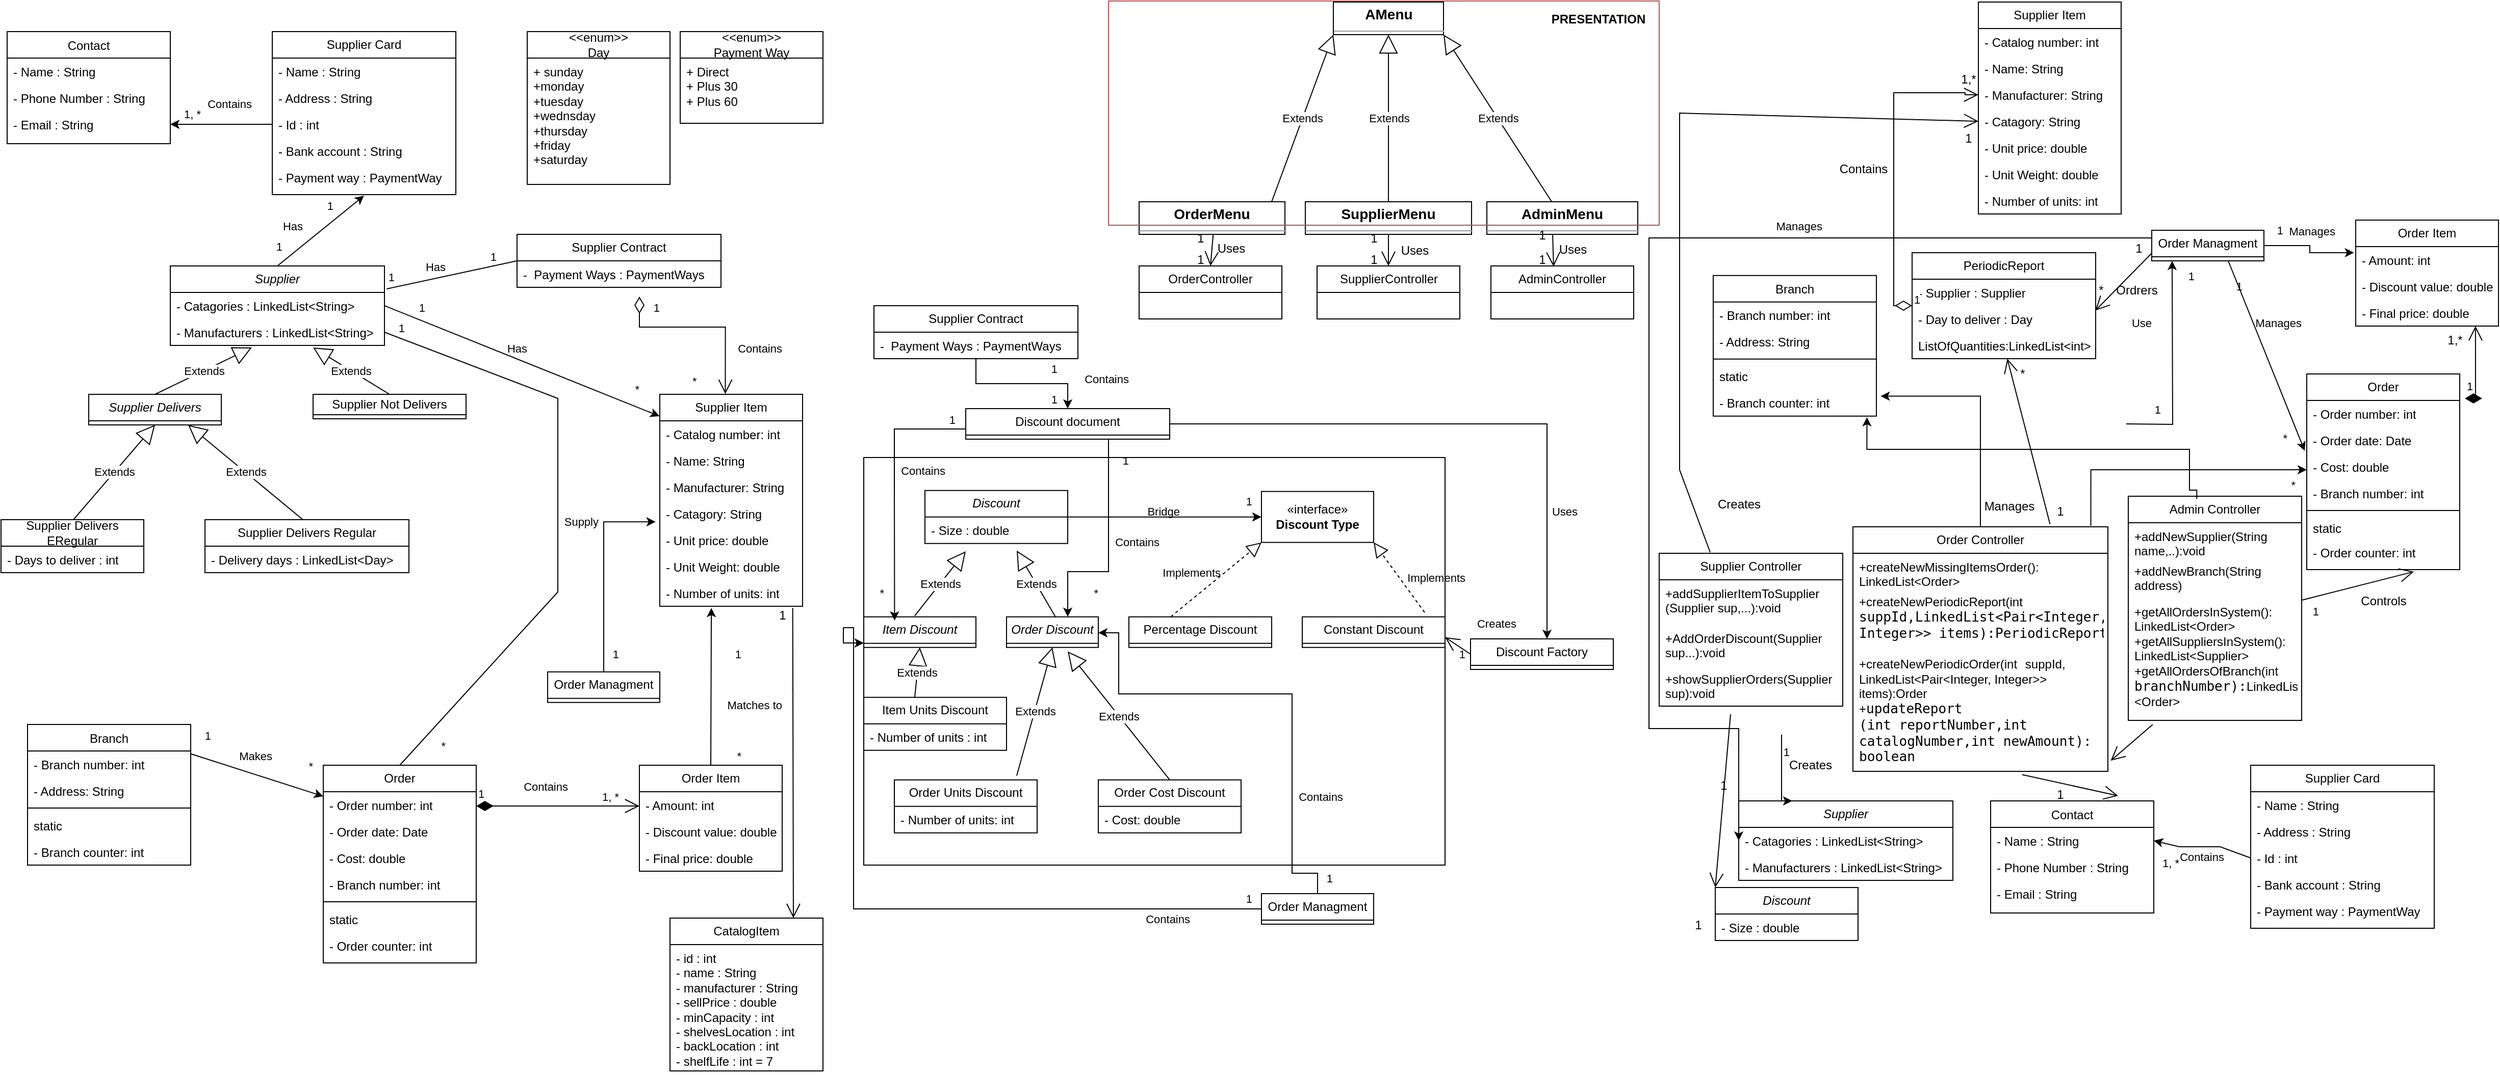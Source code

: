 <mxfile version="21.2.4" type="onedrive">
  <diagram name="Page-1" id="hJ1sxBlgaQZjnQtWBagJ">
    <mxGraphModel grid="1" page="1" gridSize="10" guides="1" tooltips="1" connect="1" arrows="1" fold="1" pageScale="1" pageWidth="850" pageHeight="1100" math="0" shadow="0">
      <root>
        <mxCell id="0" />
        <mxCell id="1" parent="0" />
        <mxCell id="0fqkN6X1GzrUGr9mEwJ8-6" value="Contact" style="swimlane;fontStyle=0;align=center;verticalAlign=top;childLayout=stackLayout;horizontal=1;startSize=26;horizontalStack=0;resizeParent=1;resizeLast=0;collapsible=1;marginBottom=0;rounded=0;shadow=0;strokeWidth=1;" vertex="1" parent="1">
          <mxGeometry x="436" y="230" width="160" height="110" as="geometry">
            <mxRectangle x="40" y="40" width="160" height="26" as="alternateBounds" />
          </mxGeometry>
        </mxCell>
        <mxCell id="0fqkN6X1GzrUGr9mEwJ8-7" value="- Name : String" style="text;align=left;verticalAlign=top;spacingLeft=4;spacingRight=4;overflow=hidden;rotatable=0;points=[[0,0.5],[1,0.5]];portConstraint=eastwest;" vertex="1" parent="0fqkN6X1GzrUGr9mEwJ8-6">
          <mxGeometry y="26" width="160" height="26" as="geometry" />
        </mxCell>
        <mxCell id="0fqkN6X1GzrUGr9mEwJ8-8" value="- Phone Number : String" style="text;align=left;verticalAlign=top;spacingLeft=4;spacingRight=4;overflow=hidden;rotatable=0;points=[[0,0.5],[1,0.5]];portConstraint=eastwest;rounded=0;shadow=0;html=0;" vertex="1" parent="0fqkN6X1GzrUGr9mEwJ8-6">
          <mxGeometry y="52" width="160" height="26" as="geometry" />
        </mxCell>
        <mxCell id="0fqkN6X1GzrUGr9mEwJ8-9" value="- Email : String" style="text;align=left;verticalAlign=top;spacingLeft=4;spacingRight=4;overflow=hidden;rotatable=0;points=[[0,0.5],[1,0.5]];portConstraint=eastwest;rounded=0;shadow=0;html=0;" vertex="1" parent="0fqkN6X1GzrUGr9mEwJ8-6">
          <mxGeometry y="78" width="160" height="26" as="geometry" />
        </mxCell>
        <mxCell id="0fqkN6X1GzrUGr9mEwJ8-10" value="Supplier Card" style="swimlane;fontStyle=0;childLayout=stackLayout;horizontal=1;startSize=26;fillColor=none;horizontalStack=0;resizeParent=1;resizeParentMax=0;resizeLast=0;collapsible=1;marginBottom=0;whiteSpace=wrap;html=1;" vertex="1" parent="1">
          <mxGeometry x="696" y="230" width="180" height="160" as="geometry">
            <mxRectangle x="40" y="200" width="110" height="30" as="alternateBounds" />
          </mxGeometry>
        </mxCell>
        <mxCell id="0fqkN6X1GzrUGr9mEwJ8-11" value="- Name : String" style="text;strokeColor=none;fillColor=none;align=left;verticalAlign=top;spacingLeft=4;spacingRight=4;overflow=hidden;rotatable=0;points=[[0,0.5],[1,0.5]];portConstraint=eastwest;whiteSpace=wrap;html=1;" vertex="1" parent="0fqkN6X1GzrUGr9mEwJ8-10">
          <mxGeometry y="26" width="180" height="26" as="geometry" />
        </mxCell>
        <mxCell id="0fqkN6X1GzrUGr9mEwJ8-12" value="- Address : String" style="text;strokeColor=none;fillColor=none;align=left;verticalAlign=top;spacingLeft=4;spacingRight=4;overflow=hidden;rotatable=0;points=[[0,0.5],[1,0.5]];portConstraint=eastwest;whiteSpace=wrap;html=1;" vertex="1" parent="0fqkN6X1GzrUGr9mEwJ8-10">
          <mxGeometry y="52" width="180" height="26" as="geometry" />
        </mxCell>
        <mxCell id="0fqkN6X1GzrUGr9mEwJ8-13" value="- Id : int&lt;br&gt;" style="text;strokeColor=none;fillColor=none;align=left;verticalAlign=top;spacingLeft=4;spacingRight=4;overflow=hidden;rotatable=0;points=[[0,0.5],[1,0.5]];portConstraint=eastwest;whiteSpace=wrap;html=1;" vertex="1" parent="0fqkN6X1GzrUGr9mEwJ8-10">
          <mxGeometry y="78" width="180" height="26" as="geometry" />
        </mxCell>
        <mxCell id="0fqkN6X1GzrUGr9mEwJ8-14" value="- Bank account : String" style="text;strokeColor=none;fillColor=none;align=left;verticalAlign=top;spacingLeft=4;spacingRight=4;overflow=hidden;rotatable=0;points=[[0,0.5],[1,0.5]];portConstraint=eastwest;whiteSpace=wrap;html=1;" vertex="1" parent="0fqkN6X1GzrUGr9mEwJ8-10">
          <mxGeometry y="104" width="180" height="26" as="geometry" />
        </mxCell>
        <mxCell id="0fqkN6X1GzrUGr9mEwJ8-15" value="- Payment way : PaymentWay" style="text;strokeColor=none;fillColor=none;align=left;verticalAlign=top;spacingLeft=4;spacingRight=4;overflow=hidden;rotatable=0;points=[[0,0.5],[1,0.5]];portConstraint=eastwest;whiteSpace=wrap;html=1;" vertex="1" parent="0fqkN6X1GzrUGr9mEwJ8-10">
          <mxGeometry y="130" width="180" height="30" as="geometry" />
        </mxCell>
        <mxCell id="0fqkN6X1GzrUGr9mEwJ8-16" value="&lt;i&gt;Supplier&lt;/i&gt;" style="swimlane;fontStyle=0;childLayout=stackLayout;horizontal=1;startSize=26;fillColor=none;horizontalStack=0;resizeParent=1;resizeParentMax=0;resizeLast=0;collapsible=1;marginBottom=0;whiteSpace=wrap;html=1;" vertex="1" parent="1">
          <mxGeometry x="596" y="460" width="210" height="78" as="geometry">
            <mxRectangle x="40" y="400" width="80" height="30" as="alternateBounds" />
          </mxGeometry>
        </mxCell>
        <mxCell id="0fqkN6X1GzrUGr9mEwJ8-17" value="- Catagories : LinkedList&amp;lt;String&amp;gt;" style="text;strokeColor=none;fillColor=none;align=left;verticalAlign=top;spacingLeft=4;spacingRight=4;overflow=hidden;rotatable=0;points=[[0,0.5],[1,0.5]];portConstraint=eastwest;whiteSpace=wrap;html=1;" vertex="1" parent="0fqkN6X1GzrUGr9mEwJ8-16">
          <mxGeometry y="26" width="210" height="26" as="geometry" />
        </mxCell>
        <mxCell id="0fqkN6X1GzrUGr9mEwJ8-18" value="- Manufacturers : LinkedList&amp;lt;String&amp;gt;" style="text;strokeColor=none;fillColor=none;align=left;verticalAlign=top;spacingLeft=4;spacingRight=4;overflow=hidden;rotatable=0;points=[[0,0.5],[1,0.5]];portConstraint=eastwest;whiteSpace=wrap;html=1;" vertex="1" parent="0fqkN6X1GzrUGr9mEwJ8-16">
          <mxGeometry y="52" width="210" height="26" as="geometry" />
        </mxCell>
        <mxCell id="0fqkN6X1GzrUGr9mEwJ8-19" value="&lt;i&gt;Supplier Delivers&lt;/i&gt;" style="swimlane;fontStyle=0;childLayout=stackLayout;horizontal=1;startSize=26;fillColor=none;horizontalStack=0;resizeParent=1;resizeParentMax=0;resizeLast=0;collapsible=1;marginBottom=0;whiteSpace=wrap;html=1;" collapsed="1" vertex="1" parent="1">
          <mxGeometry x="516" y="586" width="130" height="30" as="geometry">
            <mxRectangle x="100" y="360" width="140" height="52" as="alternateBounds" />
          </mxGeometry>
        </mxCell>
        <mxCell id="0fqkN6X1GzrUGr9mEwJ8-20" value="Supplier Not Delivers" style="swimlane;fontStyle=0;childLayout=stackLayout;horizontal=1;startSize=20;fillColor=none;horizontalStack=0;resizeParent=1;resizeParentMax=0;resizeLast=0;collapsible=1;marginBottom=0;whiteSpace=wrap;html=1;" collapsed="1" vertex="1" parent="1">
          <mxGeometry x="736" y="586" width="150" height="24" as="geometry">
            <mxRectangle x="200" y="360" width="140" height="52" as="alternateBounds" />
          </mxGeometry>
        </mxCell>
        <mxCell id="0fqkN6X1GzrUGr9mEwJ8-21" value="Supplier Delivers Regular" style="swimlane;fontStyle=0;childLayout=stackLayout;horizontal=1;startSize=26;fillColor=none;horizontalStack=0;resizeParent=1;resizeParentMax=0;resizeLast=0;collapsible=1;marginBottom=0;whiteSpace=wrap;html=1;" vertex="1" parent="1">
          <mxGeometry x="630" y="709" width="200" height="52" as="geometry">
            <mxRectangle x="200" y="480" width="180" height="30" as="alternateBounds" />
          </mxGeometry>
        </mxCell>
        <mxCell id="0fqkN6X1GzrUGr9mEwJ8-22" value="- Delivery days : LinkedList&amp;lt;Day&amp;gt;" style="text;strokeColor=none;fillColor=none;align=left;verticalAlign=top;spacingLeft=4;spacingRight=4;overflow=hidden;rotatable=0;points=[[0,0.5],[1,0.5]];portConstraint=eastwest;whiteSpace=wrap;html=1;" vertex="1" parent="0fqkN6X1GzrUGr9mEwJ8-21">
          <mxGeometry y="26" width="200" height="26" as="geometry" />
        </mxCell>
        <mxCell id="0fqkN6X1GzrUGr9mEwJ8-23" value="Supplier Delivers ERegular" style="swimlane;fontStyle=0;childLayout=stackLayout;horizontal=1;startSize=26;fillColor=none;horizontalStack=0;resizeParent=1;resizeParentMax=0;resizeLast=0;collapsible=1;marginBottom=0;whiteSpace=wrap;html=1;" vertex="1" parent="1">
          <mxGeometry x="430" y="709" width="140" height="52" as="geometry">
            <mxRectangle y="480" width="180" height="30" as="alternateBounds" />
          </mxGeometry>
        </mxCell>
        <mxCell id="0fqkN6X1GzrUGr9mEwJ8-24" value="- Days to deliver : int" style="text;strokeColor=none;fillColor=none;align=left;verticalAlign=top;spacingLeft=4;spacingRight=4;overflow=hidden;rotatable=0;points=[[0,0.5],[1,0.5]];portConstraint=eastwest;whiteSpace=wrap;html=1;" vertex="1" parent="0fqkN6X1GzrUGr9mEwJ8-23">
          <mxGeometry y="26" width="140" height="26" as="geometry" />
        </mxCell>
        <mxCell id="0fqkN6X1GzrUGr9mEwJ8-25" value="Supplier Contract" style="swimlane;fontStyle=0;childLayout=stackLayout;horizontal=1;startSize=26;fillColor=none;horizontalStack=0;resizeParent=1;resizeParentMax=0;resizeLast=0;collapsible=1;marginBottom=0;whiteSpace=wrap;html=1;" vertex="1" parent="1">
          <mxGeometry x="936" y="429" width="200" height="52" as="geometry">
            <mxRectangle x="520" y="160" width="130" height="30" as="alternateBounds" />
          </mxGeometry>
        </mxCell>
        <mxCell id="0fqkN6X1GzrUGr9mEwJ8-26" value="-&amp;nbsp; Payment Ways : PaymentWays" style="text;strokeColor=none;fillColor=none;align=left;verticalAlign=top;spacingLeft=4;spacingRight=4;overflow=hidden;rotatable=0;points=[[0,0.5],[1,0.5]];portConstraint=eastwest;whiteSpace=wrap;html=1;" vertex="1" parent="0fqkN6X1GzrUGr9mEwJ8-25">
          <mxGeometry y="26" width="200" height="26" as="geometry" />
        </mxCell>
        <mxCell id="0fqkN6X1GzrUGr9mEwJ8-27" value="&lt;i&gt;Discount&lt;/i&gt;" style="swimlane;fontStyle=0;childLayout=stackLayout;horizontal=1;startSize=26;fillColor=none;horizontalStack=0;resizeParent=1;resizeParentMax=0;resizeLast=0;collapsible=1;marginBottom=0;whiteSpace=wrap;html=1;" vertex="1" parent="1">
          <mxGeometry x="1336" y="680.33" width="140" height="52" as="geometry" />
        </mxCell>
        <mxCell id="0fqkN6X1GzrUGr9mEwJ8-28" value="- Size : double" style="text;strokeColor=none;fillColor=none;align=left;verticalAlign=top;spacingLeft=4;spacingRight=4;overflow=hidden;rotatable=0;points=[[0,0.5],[1,0.5]];portConstraint=eastwest;whiteSpace=wrap;html=1;" vertex="1" parent="0fqkN6X1GzrUGr9mEwJ8-27">
          <mxGeometry y="26" width="140" height="26" as="geometry" />
        </mxCell>
        <mxCell id="0fqkN6X1GzrUGr9mEwJ8-29" value="&lt;i&gt;Item Discount&lt;/i&gt;" style="swimlane;fontStyle=0;childLayout=stackLayout;horizontal=1;startSize=26;fillColor=none;horizontalStack=0;resizeParent=1;resizeParentMax=0;resizeLast=0;collapsible=1;marginBottom=0;whiteSpace=wrap;html=1;" vertex="1" parent="1">
          <mxGeometry x="1276" y="804.33" width="110" height="30" as="geometry" />
        </mxCell>
        <mxCell id="0fqkN6X1GzrUGr9mEwJ8-30" value="Extends" style="endArrow=block;endSize=16;endFill=0;html=1;rounded=0;entryX=0.5;entryY=1;entryDx=0;entryDy=0;" edge="1" parent="0fqkN6X1GzrUGr9mEwJ8-29" target="0fqkN6X1GzrUGr9mEwJ8-29">
          <mxGeometry width="160" relative="1" as="geometry">
            <mxPoint x="50" y="79" as="sourcePoint" />
            <mxPoint x="92" y="14.05" as="targetPoint" />
          </mxGeometry>
        </mxCell>
        <mxCell id="0fqkN6X1GzrUGr9mEwJ8-31" value="&lt;i&gt;Order Discount&lt;/i&gt;" style="swimlane;fontStyle=0;childLayout=stackLayout;horizontal=1;startSize=26;fillColor=none;horizontalStack=0;resizeParent=1;resizeParentMax=0;resizeLast=0;collapsible=1;marginBottom=0;whiteSpace=wrap;html=1;" vertex="1" parent="1">
          <mxGeometry x="1416" y="804.33" width="90" height="30" as="geometry">
            <mxRectangle x="1420" y="530" width="120" height="30" as="alternateBounds" />
          </mxGeometry>
        </mxCell>
        <mxCell id="0fqkN6X1GzrUGr9mEwJ8-32" value="Item Units Discount" style="swimlane;fontStyle=0;childLayout=stackLayout;horizontal=1;startSize=26;fillColor=none;horizontalStack=0;resizeParent=1;resizeParentMax=0;resizeLast=0;collapsible=1;marginBottom=0;whiteSpace=wrap;html=1;" vertex="1" parent="1">
          <mxGeometry x="1276" y="883.33" width="140" height="52" as="geometry" />
        </mxCell>
        <mxCell id="0fqkN6X1GzrUGr9mEwJ8-33" value="- Number of units : int" style="text;strokeColor=none;fillColor=none;align=left;verticalAlign=top;spacingLeft=4;spacingRight=4;overflow=hidden;rotatable=0;points=[[0,0.5],[1,0.5]];portConstraint=eastwest;whiteSpace=wrap;html=1;" vertex="1" parent="0fqkN6X1GzrUGr9mEwJ8-32">
          <mxGeometry y="26" width="140" height="26" as="geometry" />
        </mxCell>
        <mxCell id="0fqkN6X1GzrUGr9mEwJ8-34" value="Order Units Discount" style="swimlane;fontStyle=0;childLayout=stackLayout;horizontal=1;startSize=26;fillColor=none;horizontalStack=0;resizeParent=1;resizeParentMax=0;resizeLast=0;collapsible=1;marginBottom=0;whiteSpace=wrap;html=1;" vertex="1" parent="1">
          <mxGeometry x="1306" y="964.33" width="140" height="52" as="geometry" />
        </mxCell>
        <mxCell id="0fqkN6X1GzrUGr9mEwJ8-35" value="- Number of units: int" style="text;strokeColor=none;fillColor=none;align=left;verticalAlign=top;spacingLeft=4;spacingRight=4;overflow=hidden;rotatable=0;points=[[0,0.5],[1,0.5]];portConstraint=eastwest;whiteSpace=wrap;html=1;" vertex="1" parent="0fqkN6X1GzrUGr9mEwJ8-34">
          <mxGeometry y="26" width="140" height="26" as="geometry" />
        </mxCell>
        <mxCell id="0fqkN6X1GzrUGr9mEwJ8-36" value="Order Cost Discount" style="swimlane;fontStyle=0;childLayout=stackLayout;horizontal=1;startSize=26;fillColor=none;horizontalStack=0;resizeParent=1;resizeParentMax=0;resizeLast=0;collapsible=1;marginBottom=0;whiteSpace=wrap;html=1;" vertex="1" parent="1">
          <mxGeometry x="1506" y="964.33" width="140" height="52" as="geometry" />
        </mxCell>
        <mxCell id="0fqkN6X1GzrUGr9mEwJ8-37" value="- Cost: double" style="text;strokeColor=none;fillColor=none;align=left;verticalAlign=top;spacingLeft=4;spacingRight=4;overflow=hidden;rotatable=0;points=[[0,0.5],[1,0.5]];portConstraint=eastwest;whiteSpace=wrap;html=1;" vertex="1" parent="0fqkN6X1GzrUGr9mEwJ8-36">
          <mxGeometry y="26" width="140" height="26" as="geometry" />
        </mxCell>
        <mxCell id="0fqkN6X1GzrUGr9mEwJ8-38" value="«interface»&lt;br&gt;&lt;b&gt;Discount Type&lt;/b&gt;" style="html=1;whiteSpace=wrap;" vertex="1" parent="1">
          <mxGeometry x="1666" y="681.33" width="110" height="50" as="geometry" />
        </mxCell>
        <mxCell id="0fqkN6X1GzrUGr9mEwJ8-39" value="Percentage Discount" style="swimlane;fontStyle=0;childLayout=stackLayout;horizontal=1;startSize=26;fillColor=none;horizontalStack=0;resizeParent=1;resizeParentMax=0;resizeLast=0;collapsible=1;marginBottom=0;whiteSpace=wrap;html=1;" vertex="1" parent="1">
          <mxGeometry x="1536" y="804.33" width="140" height="30" as="geometry">
            <mxRectangle x="910" y="420" width="150" height="30" as="alternateBounds" />
          </mxGeometry>
        </mxCell>
        <mxCell id="0fqkN6X1GzrUGr9mEwJ8-40" value="Constant Discount" style="swimlane;fontStyle=0;childLayout=stackLayout;horizontal=1;startSize=26;fillColor=none;horizontalStack=0;resizeParent=1;resizeParentMax=0;resizeLast=0;collapsible=1;marginBottom=0;whiteSpace=wrap;html=1;" vertex="1" parent="1">
          <mxGeometry x="1706" y="804.33" width="140" height="30" as="geometry" />
        </mxCell>
        <mxCell id="0fqkN6X1GzrUGr9mEwJ8-41" value="Supplier Item" style="swimlane;fontStyle=0;childLayout=stackLayout;horizontal=1;startSize=26;fillColor=none;horizontalStack=0;resizeParent=1;resizeParentMax=0;resizeLast=0;collapsible=1;marginBottom=0;whiteSpace=wrap;html=1;" vertex="1" parent="1">
          <mxGeometry x="1076" y="586" width="140" height="208" as="geometry" />
        </mxCell>
        <mxCell id="0fqkN6X1GzrUGr9mEwJ8-42" value="- Catalog number: int" style="text;strokeColor=none;fillColor=none;align=left;verticalAlign=top;spacingLeft=4;spacingRight=4;overflow=hidden;rotatable=0;points=[[0,0.5],[1,0.5]];portConstraint=eastwest;whiteSpace=wrap;html=1;" vertex="1" parent="0fqkN6X1GzrUGr9mEwJ8-41">
          <mxGeometry y="26" width="140" height="26" as="geometry" />
        </mxCell>
        <mxCell id="0fqkN6X1GzrUGr9mEwJ8-43" value="- Name: String" style="text;strokeColor=none;fillColor=none;align=left;verticalAlign=top;spacingLeft=4;spacingRight=4;overflow=hidden;rotatable=0;points=[[0,0.5],[1,0.5]];portConstraint=eastwest;whiteSpace=wrap;html=1;" vertex="1" parent="0fqkN6X1GzrUGr9mEwJ8-41">
          <mxGeometry y="52" width="140" height="26" as="geometry" />
        </mxCell>
        <mxCell id="0fqkN6X1GzrUGr9mEwJ8-44" value="- Manufacturer: String" style="text;strokeColor=none;fillColor=none;align=left;verticalAlign=top;spacingLeft=4;spacingRight=4;overflow=hidden;rotatable=0;points=[[0,0.5],[1,0.5]];portConstraint=eastwest;whiteSpace=wrap;html=1;" vertex="1" parent="0fqkN6X1GzrUGr9mEwJ8-41">
          <mxGeometry y="78" width="140" height="26" as="geometry" />
        </mxCell>
        <mxCell id="0fqkN6X1GzrUGr9mEwJ8-45" value="- Catagory: String" style="text;strokeColor=none;fillColor=none;align=left;verticalAlign=top;spacingLeft=4;spacingRight=4;overflow=hidden;rotatable=0;points=[[0,0.5],[1,0.5]];portConstraint=eastwest;whiteSpace=wrap;html=1;" vertex="1" parent="0fqkN6X1GzrUGr9mEwJ8-41">
          <mxGeometry y="104" width="140" height="26" as="geometry" />
        </mxCell>
        <mxCell id="0fqkN6X1GzrUGr9mEwJ8-46" value="- Unit price: double" style="text;strokeColor=none;fillColor=none;align=left;verticalAlign=top;spacingLeft=4;spacingRight=4;overflow=hidden;rotatable=0;points=[[0,0.5],[1,0.5]];portConstraint=eastwest;whiteSpace=wrap;html=1;" vertex="1" parent="0fqkN6X1GzrUGr9mEwJ8-41">
          <mxGeometry y="130" width="140" height="26" as="geometry" />
        </mxCell>
        <mxCell id="0fqkN6X1GzrUGr9mEwJ8-47" value="- Unit Weight: double&lt;br&gt;" style="text;strokeColor=none;fillColor=none;align=left;verticalAlign=top;spacingLeft=4;spacingRight=4;overflow=hidden;rotatable=0;points=[[0,0.5],[1,0.5]];portConstraint=eastwest;whiteSpace=wrap;html=1;" vertex="1" parent="0fqkN6X1GzrUGr9mEwJ8-41">
          <mxGeometry y="156" width="140" height="26" as="geometry" />
        </mxCell>
        <mxCell id="0fqkN6X1GzrUGr9mEwJ8-48" value="- Number of units: int" style="text;strokeColor=none;fillColor=none;align=left;verticalAlign=top;spacingLeft=4;spacingRight=4;overflow=hidden;rotatable=0;points=[[0,0.5],[1,0.5]];portConstraint=eastwest;whiteSpace=wrap;html=1;" vertex="1" parent="0fqkN6X1GzrUGr9mEwJ8-41">
          <mxGeometry y="182" width="140" height="26" as="geometry" />
        </mxCell>
        <mxCell id="0fqkN6X1GzrUGr9mEwJ8-49" value="&amp;lt;&amp;lt;enum&amp;gt;&amp;gt;&lt;br&gt;Day" style="swimlane;fontStyle=0;childLayout=stackLayout;horizontal=1;startSize=26;fillColor=none;horizontalStack=0;resizeParent=1;resizeParentMax=0;resizeLast=0;collapsible=1;marginBottom=0;whiteSpace=wrap;html=1;" vertex="1" parent="1">
          <mxGeometry x="946" y="230" width="140" height="150" as="geometry" />
        </mxCell>
        <mxCell id="0fqkN6X1GzrUGr9mEwJ8-50" value="+ sunday&lt;br&gt;+monday&lt;br&gt;+tuesday&lt;br&gt;+wednsday&lt;br&gt;+thursday&lt;br&gt;+friday&lt;br&gt;+saturday&lt;br&gt;" style="text;strokeColor=none;fillColor=none;align=left;verticalAlign=top;spacingLeft=4;spacingRight=4;overflow=hidden;rotatable=0;points=[[0,0.5],[1,0.5]];portConstraint=eastwest;whiteSpace=wrap;html=1;" vertex="1" parent="0fqkN6X1GzrUGr9mEwJ8-49">
          <mxGeometry y="26" width="140" height="124" as="geometry" />
        </mxCell>
        <mxCell id="0fqkN6X1GzrUGr9mEwJ8-51" value="Order" style="swimlane;fontStyle=0;childLayout=stackLayout;horizontal=1;startSize=26;fillColor=none;horizontalStack=0;resizeParent=1;resizeParentMax=0;resizeLast=0;collapsible=1;marginBottom=0;whiteSpace=wrap;html=1;" vertex="1" parent="1">
          <mxGeometry x="746" y="950" width="150" height="194" as="geometry" />
        </mxCell>
        <mxCell id="0fqkN6X1GzrUGr9mEwJ8-52" value="- Order number: int&lt;br&gt;" style="text;strokeColor=none;fillColor=none;align=left;verticalAlign=top;spacingLeft=4;spacingRight=4;overflow=hidden;rotatable=0;points=[[0,0.5],[1,0.5]];portConstraint=eastwest;whiteSpace=wrap;html=1;" vertex="1" parent="0fqkN6X1GzrUGr9mEwJ8-51">
          <mxGeometry y="26" width="150" height="26" as="geometry" />
        </mxCell>
        <mxCell id="0fqkN6X1GzrUGr9mEwJ8-53" value="- Order date: Date" style="text;strokeColor=none;fillColor=none;align=left;verticalAlign=top;spacingLeft=4;spacingRight=4;overflow=hidden;rotatable=0;points=[[0,0.5],[1,0.5]];portConstraint=eastwest;whiteSpace=wrap;html=1;" vertex="1" parent="0fqkN6X1GzrUGr9mEwJ8-51">
          <mxGeometry y="52" width="150" height="26" as="geometry" />
        </mxCell>
        <mxCell id="0fqkN6X1GzrUGr9mEwJ8-54" value="- Cost: double" style="text;strokeColor=none;fillColor=none;align=left;verticalAlign=top;spacingLeft=4;spacingRight=4;overflow=hidden;rotatable=0;points=[[0,0.5],[1,0.5]];portConstraint=eastwest;whiteSpace=wrap;html=1;" vertex="1" parent="0fqkN6X1GzrUGr9mEwJ8-51">
          <mxGeometry y="78" width="150" height="26" as="geometry" />
        </mxCell>
        <mxCell id="0fqkN6X1GzrUGr9mEwJ8-55" value="- Branch number: int" style="text;strokeColor=none;fillColor=none;align=left;verticalAlign=top;spacingLeft=4;spacingRight=4;overflow=hidden;rotatable=0;points=[[0,0.5],[1,0.5]];portConstraint=eastwest;whiteSpace=wrap;html=1;" vertex="1" parent="0fqkN6X1GzrUGr9mEwJ8-51">
          <mxGeometry y="104" width="150" height="26" as="geometry" />
        </mxCell>
        <mxCell id="0fqkN6X1GzrUGr9mEwJ8-56" value="" style="line;strokeWidth=1;fillColor=none;align=left;verticalAlign=middle;spacingTop=-1;spacingLeft=3;spacingRight=3;rotatable=0;labelPosition=right;points=[];portConstraint=eastwest;strokeColor=inherit;" vertex="1" parent="0fqkN6X1GzrUGr9mEwJ8-51">
          <mxGeometry y="130" width="150" height="8" as="geometry" />
        </mxCell>
        <mxCell id="0fqkN6X1GzrUGr9mEwJ8-57" value="static" style="text;strokeColor=none;fillColor=none;align=left;verticalAlign=top;spacingLeft=4;spacingRight=4;overflow=hidden;rotatable=0;points=[[0,0.5],[1,0.5]];portConstraint=eastwest;whiteSpace=wrap;html=1;" vertex="1" parent="0fqkN6X1GzrUGr9mEwJ8-51">
          <mxGeometry y="138" width="150" height="26" as="geometry" />
        </mxCell>
        <mxCell id="0fqkN6X1GzrUGr9mEwJ8-58" value="- Order counter: int" style="text;strokeColor=none;fillColor=none;align=left;verticalAlign=top;spacingLeft=4;spacingRight=4;overflow=hidden;rotatable=0;points=[[0,0.5],[1,0.5]];portConstraint=eastwest;whiteSpace=wrap;html=1;" vertex="1" parent="0fqkN6X1GzrUGr9mEwJ8-51">
          <mxGeometry y="164" width="150" height="30" as="geometry" />
        </mxCell>
        <mxCell id="0fqkN6X1GzrUGr9mEwJ8-59" style="edgeStyle=orthogonalEdgeStyle;rounded=0;orthogonalLoop=1;jettySize=auto;html=1;exitX=1;exitY=0.5;exitDx=0;exitDy=0;" edge="1" parent="1" source="0fqkN6X1GzrUGr9mEwJ8-60" target="0fqkN6X1GzrUGr9mEwJ8-61">
          <mxGeometry relative="1" as="geometry">
            <Array as="points">
              <mxPoint x="1946" y="615" />
            </Array>
          </mxGeometry>
        </mxCell>
        <mxCell id="0fqkN6X1GzrUGr9mEwJ8-60" value="Discount document" style="swimlane;fontStyle=0;childLayout=stackLayout;horizontal=1;startSize=26;fillColor=none;horizontalStack=0;resizeParent=1;resizeParentMax=0;resizeLast=0;collapsible=1;marginBottom=0;whiteSpace=wrap;html=1;" vertex="1" parent="1">
          <mxGeometry x="1376" y="600" width="200" height="30" as="geometry">
            <mxRectangle x="520" y="160" width="130" height="30" as="alternateBounds" />
          </mxGeometry>
        </mxCell>
        <mxCell id="0fqkN6X1GzrUGr9mEwJ8-61" value="Discount Factory" style="swimlane;fontStyle=0;childLayout=stackLayout;horizontal=1;startSize=26;fillColor=none;horizontalStack=0;resizeParent=1;resizeParentMax=0;resizeLast=0;collapsible=1;marginBottom=0;whiteSpace=wrap;html=1;" vertex="1" parent="1">
          <mxGeometry x="1871" y="826" width="140" height="30" as="geometry" />
        </mxCell>
        <mxCell id="0fqkN6X1GzrUGr9mEwJ8-62" value="&amp;lt;&amp;lt;enum&amp;gt;&amp;gt;&lt;br&gt;Payment Way" style="swimlane;fontStyle=0;childLayout=stackLayout;horizontal=1;startSize=26;fillColor=none;horizontalStack=0;resizeParent=1;resizeParentMax=0;resizeLast=0;collapsible=1;marginBottom=0;whiteSpace=wrap;html=1;" vertex="1" parent="1">
          <mxGeometry x="1096" y="230" width="140" height="90" as="geometry" />
        </mxCell>
        <mxCell id="0fqkN6X1GzrUGr9mEwJ8-63" value="+ Direct&lt;br&gt;+ Plus 30&lt;br&gt;+ Plus 60" style="text;strokeColor=none;fillColor=none;align=left;verticalAlign=top;spacingLeft=4;spacingRight=4;overflow=hidden;rotatable=0;points=[[0,0.5],[1,0.5]];portConstraint=eastwest;whiteSpace=wrap;html=1;" vertex="1" parent="0fqkN6X1GzrUGr9mEwJ8-62">
          <mxGeometry y="26" width="140" height="64" as="geometry" />
        </mxCell>
        <mxCell id="0fqkN6X1GzrUGr9mEwJ8-64" value="Order Item" style="swimlane;fontStyle=0;childLayout=stackLayout;horizontal=1;startSize=26;fillColor=none;horizontalStack=0;resizeParent=1;resizeParentMax=0;resizeLast=0;collapsible=1;marginBottom=0;whiteSpace=wrap;html=1;" vertex="1" parent="1">
          <mxGeometry x="1056" y="950" width="140" height="104" as="geometry" />
        </mxCell>
        <mxCell id="0fqkN6X1GzrUGr9mEwJ8-65" value="- Amount: int" style="text;strokeColor=none;fillColor=none;align=left;verticalAlign=top;spacingLeft=4;spacingRight=4;overflow=hidden;rotatable=0;points=[[0,0.5],[1,0.5]];portConstraint=eastwest;whiteSpace=wrap;html=1;" vertex="1" parent="0fqkN6X1GzrUGr9mEwJ8-64">
          <mxGeometry y="26" width="140" height="26" as="geometry" />
        </mxCell>
        <mxCell id="0fqkN6X1GzrUGr9mEwJ8-66" value="- Discount value: double" style="text;strokeColor=none;fillColor=none;align=left;verticalAlign=top;spacingLeft=4;spacingRight=4;overflow=hidden;rotatable=0;points=[[0,0.5],[1,0.5]];portConstraint=eastwest;whiteSpace=wrap;html=1;" vertex="1" parent="0fqkN6X1GzrUGr9mEwJ8-64">
          <mxGeometry y="52" width="140" height="26" as="geometry" />
        </mxCell>
        <mxCell id="0fqkN6X1GzrUGr9mEwJ8-67" value="- Final price: double" style="text;strokeColor=none;fillColor=none;align=left;verticalAlign=top;spacingLeft=4;spacingRight=4;overflow=hidden;rotatable=0;points=[[0,0.5],[1,0.5]];portConstraint=eastwest;whiteSpace=wrap;html=1;" vertex="1" parent="0fqkN6X1GzrUGr9mEwJ8-64">
          <mxGeometry y="78" width="140" height="26" as="geometry" />
        </mxCell>
        <mxCell id="0fqkN6X1GzrUGr9mEwJ8-68" value="&lt;span style=&quot;font-weight: normal;&quot;&gt;Branch&lt;/span&gt;" style="swimlane;fontStyle=1;align=center;verticalAlign=top;childLayout=stackLayout;horizontal=1;startSize=26;horizontalStack=0;resizeParent=1;resizeParentMax=0;resizeLast=0;collapsible=1;marginBottom=0;whiteSpace=wrap;html=1;" vertex="1" parent="1">
          <mxGeometry x="456" y="910" width="160" height="138" as="geometry" />
        </mxCell>
        <mxCell id="0fqkN6X1GzrUGr9mEwJ8-69" value="- Branch number: int&lt;br&gt;" style="text;strokeColor=none;fillColor=none;align=left;verticalAlign=top;spacingLeft=4;spacingRight=4;overflow=hidden;rotatable=0;points=[[0,0.5],[1,0.5]];portConstraint=eastwest;whiteSpace=wrap;html=1;" vertex="1" parent="0fqkN6X1GzrUGr9mEwJ8-68">
          <mxGeometry y="26" width="160" height="26" as="geometry" />
        </mxCell>
        <mxCell id="0fqkN6X1GzrUGr9mEwJ8-70" value="- Address: String" style="text;strokeColor=none;fillColor=none;align=left;verticalAlign=top;spacingLeft=4;spacingRight=4;overflow=hidden;rotatable=0;points=[[0,0.5],[1,0.5]];portConstraint=eastwest;whiteSpace=wrap;html=1;" vertex="1" parent="0fqkN6X1GzrUGr9mEwJ8-68">
          <mxGeometry y="52" width="160" height="26" as="geometry" />
        </mxCell>
        <mxCell id="0fqkN6X1GzrUGr9mEwJ8-71" value="" style="line;strokeWidth=1;fillColor=none;align=left;verticalAlign=middle;spacingTop=-1;spacingLeft=3;spacingRight=3;rotatable=0;labelPosition=right;points=[];portConstraint=eastwest;strokeColor=inherit;" vertex="1" parent="0fqkN6X1GzrUGr9mEwJ8-68">
          <mxGeometry y="78" width="160" height="8" as="geometry" />
        </mxCell>
        <mxCell id="0fqkN6X1GzrUGr9mEwJ8-72" value="static" style="text;strokeColor=none;fillColor=none;align=left;verticalAlign=top;spacingLeft=4;spacingRight=4;overflow=hidden;rotatable=0;points=[[0,0.5],[1,0.5]];portConstraint=eastwest;whiteSpace=wrap;html=1;" vertex="1" parent="0fqkN6X1GzrUGr9mEwJ8-68">
          <mxGeometry y="86" width="160" height="26" as="geometry" />
        </mxCell>
        <mxCell id="0fqkN6X1GzrUGr9mEwJ8-73" value="- Branch counter: int" style="text;strokeColor=none;fillColor=none;align=left;verticalAlign=top;spacingLeft=4;spacingRight=4;overflow=hidden;rotatable=0;points=[[0,0.5],[1,0.5]];portConstraint=eastwest;whiteSpace=wrap;html=1;" vertex="1" parent="0fqkN6X1GzrUGr9mEwJ8-68">
          <mxGeometry y="112" width="160" height="26" as="geometry" />
        </mxCell>
        <mxCell id="0fqkN6X1GzrUGr9mEwJ8-74" value="" style="endArrow=classic;html=1;rounded=0;exitX=0;exitY=0.5;exitDx=0;exitDy=0;" edge="1" parent="1" source="0fqkN6X1GzrUGr9mEwJ8-13">
          <mxGeometry relative="1" as="geometry">
            <mxPoint x="666" y="320" as="sourcePoint" />
            <mxPoint x="596" y="321" as="targetPoint" />
            <Array as="points">
              <mxPoint x="656" y="321" />
              <mxPoint x="616" y="321" />
            </Array>
          </mxGeometry>
        </mxCell>
        <mxCell id="0fqkN6X1GzrUGr9mEwJ8-75" value="1, *" style="edgeLabel;resizable=0;html=1;align=right;verticalAlign=bottom;" connectable="0" vertex="1" parent="0fqkN6X1GzrUGr9mEwJ8-74">
          <mxGeometry x="1" relative="1" as="geometry">
            <mxPoint x="30" y="-2" as="offset" />
          </mxGeometry>
        </mxCell>
        <mxCell id="0fqkN6X1GzrUGr9mEwJ8-76" value="" style="endArrow=classic;html=1;rounded=0;exitX=0.5;exitY=0;exitDx=0;exitDy=0;" edge="1" parent="1" source="0fqkN6X1GzrUGr9mEwJ8-16">
          <mxGeometry relative="1" as="geometry">
            <mxPoint x="726" y="410" as="sourcePoint" />
            <mxPoint x="786" y="391" as="targetPoint" />
            <Array as="points" />
          </mxGeometry>
        </mxCell>
        <mxCell id="0fqkN6X1GzrUGr9mEwJ8-77" value="1" style="edgeLabel;resizable=0;html=1;align=right;verticalAlign=bottom;" connectable="0" vertex="1" parent="0fqkN6X1GzrUGr9mEwJ8-76">
          <mxGeometry x="1" relative="1" as="geometry">
            <mxPoint x="-30" y="19" as="offset" />
          </mxGeometry>
        </mxCell>
        <mxCell id="0fqkN6X1GzrUGr9mEwJ8-78" value="1" style="edgeLabel;resizable=0;html=1;align=right;verticalAlign=bottom;" connectable="0" vertex="1" parent="0fqkN6X1GzrUGr9mEwJ8-76">
          <mxGeometry x="1" relative="1" as="geometry">
            <mxPoint x="-80" y="59" as="offset" />
          </mxGeometry>
        </mxCell>
        <mxCell id="0fqkN6X1GzrUGr9mEwJ8-79" value="1" style="edgeLabel;resizable=0;html=1;align=right;verticalAlign=bottom;" connectable="0" vertex="1" parent="0fqkN6X1GzrUGr9mEwJ8-76">
          <mxGeometry x="1" relative="1" as="geometry">
            <mxPoint x="30" y="89" as="offset" />
          </mxGeometry>
        </mxCell>
        <mxCell id="0fqkN6X1GzrUGr9mEwJ8-80" value="1" style="edgeLabel;resizable=0;html=1;align=right;verticalAlign=bottom;" connectable="0" vertex="1" parent="0fqkN6X1GzrUGr9mEwJ8-76">
          <mxGeometry x="1" relative="1" as="geometry">
            <mxPoint x="130" y="69" as="offset" />
          </mxGeometry>
        </mxCell>
        <mxCell id="0fqkN6X1GzrUGr9mEwJ8-81" value="1" style="edgeLabel;resizable=0;html=1;align=right;verticalAlign=bottom;" connectable="0" vertex="1" parent="0fqkN6X1GzrUGr9mEwJ8-76">
          <mxGeometry x="1" relative="1" as="geometry">
            <mxPoint x="60" y="119" as="offset" />
          </mxGeometry>
        </mxCell>
        <mxCell id="0fqkN6X1GzrUGr9mEwJ8-82" value="*" style="edgeLabel;resizable=0;html=1;align=right;verticalAlign=bottom;" connectable="0" vertex="1" parent="0fqkN6X1GzrUGr9mEwJ8-76">
          <mxGeometry x="1" relative="1" as="geometry">
            <mxPoint x="270" y="199" as="offset" />
          </mxGeometry>
        </mxCell>
        <mxCell id="0fqkN6X1GzrUGr9mEwJ8-83" value="1" style="edgeLabel;resizable=0;html=1;align=right;verticalAlign=bottom;" connectable="0" vertex="1" parent="0fqkN6X1GzrUGr9mEwJ8-76">
          <mxGeometry x="1" relative="1" as="geometry">
            <mxPoint x="290" y="119" as="offset" />
          </mxGeometry>
        </mxCell>
        <mxCell id="0fqkN6X1GzrUGr9mEwJ8-84" value="*" style="edgeLabel;resizable=0;html=1;align=right;verticalAlign=bottom;" connectable="0" vertex="1" parent="0fqkN6X1GzrUGr9mEwJ8-76">
          <mxGeometry x="1" relative="1" as="geometry">
            <mxPoint x="80" y="549" as="offset" />
          </mxGeometry>
        </mxCell>
        <mxCell id="0fqkN6X1GzrUGr9mEwJ8-85" value="1" style="edgeLabel;resizable=0;html=1;align=right;verticalAlign=bottom;" connectable="0" vertex="1" parent="0fqkN6X1GzrUGr9mEwJ8-76">
          <mxGeometry x="1" relative="1" as="geometry">
            <mxPoint x="40" y="139" as="offset" />
          </mxGeometry>
        </mxCell>
        <mxCell id="0fqkN6X1GzrUGr9mEwJ8-86" value="*" style="edgeLabel;resizable=0;html=1;align=right;verticalAlign=bottom;" connectable="0" vertex="1" parent="0fqkN6X1GzrUGr9mEwJ8-76">
          <mxGeometry x="1" relative="1" as="geometry">
            <mxPoint x="-50" y="569" as="offset" />
          </mxGeometry>
        </mxCell>
        <mxCell id="0fqkN6X1GzrUGr9mEwJ8-87" value="1" style="edgeLabel;resizable=0;html=1;align=right;verticalAlign=bottom;" connectable="0" vertex="1" parent="0fqkN6X1GzrUGr9mEwJ8-76">
          <mxGeometry x="1" relative="1" as="geometry">
            <mxPoint x="-150" y="539" as="offset" />
          </mxGeometry>
        </mxCell>
        <mxCell id="0fqkN6X1GzrUGr9mEwJ8-88" value="1, *" style="edgeLabel;resizable=0;html=1;align=right;verticalAlign=bottom;" connectable="0" vertex="1" parent="0fqkN6X1GzrUGr9mEwJ8-76">
          <mxGeometry x="1" relative="1" as="geometry">
            <mxPoint x="250" y="599" as="offset" />
          </mxGeometry>
        </mxCell>
        <mxCell id="0fqkN6X1GzrUGr9mEwJ8-89" value="1" style="edgeLabel;resizable=0;html=1;align=right;verticalAlign=bottom;" connectable="0" vertex="1" parent="0fqkN6X1GzrUGr9mEwJ8-76">
          <mxGeometry x="1" relative="1" as="geometry">
            <mxPoint x="370" y="459" as="offset" />
          </mxGeometry>
        </mxCell>
        <mxCell id="0fqkN6X1GzrUGr9mEwJ8-90" value="*" style="edgeLabel;resizable=0;html=1;align=right;verticalAlign=bottom;" connectable="0" vertex="1" parent="0fqkN6X1GzrUGr9mEwJ8-76">
          <mxGeometry x="1" relative="1" as="geometry">
            <mxPoint x="370" y="559" as="offset" />
          </mxGeometry>
        </mxCell>
        <mxCell id="0fqkN6X1GzrUGr9mEwJ8-91" value="1" style="edgeLabel;resizable=0;html=1;align=right;verticalAlign=bottom;" connectable="0" vertex="1" parent="0fqkN6X1GzrUGr9mEwJ8-76">
          <mxGeometry x="1" relative="1" as="geometry">
            <mxPoint x="680" y="179" as="offset" />
          </mxGeometry>
        </mxCell>
        <mxCell id="0fqkN6X1GzrUGr9mEwJ8-92" value="1" style="edgeLabel;resizable=0;html=1;align=right;verticalAlign=bottom;" connectable="0" vertex="1" parent="0fqkN6X1GzrUGr9mEwJ8-76">
          <mxGeometry x="1" relative="1" as="geometry">
            <mxPoint x="680" y="209" as="offset" />
          </mxGeometry>
        </mxCell>
        <mxCell id="0fqkN6X1GzrUGr9mEwJ8-93" value="*" style="edgeLabel;resizable=0;html=1;align=right;verticalAlign=bottom;" connectable="0" vertex="1" parent="0fqkN6X1GzrUGr9mEwJ8-76">
          <mxGeometry x="1" relative="1" as="geometry">
            <mxPoint x="510" y="399" as="offset" />
          </mxGeometry>
        </mxCell>
        <mxCell id="0fqkN6X1GzrUGr9mEwJ8-94" value="*" style="edgeLabel;resizable=0;html=1;align=right;verticalAlign=bottom;" connectable="0" vertex="1" parent="0fqkN6X1GzrUGr9mEwJ8-76">
          <mxGeometry x="1" relative="1" as="geometry">
            <mxPoint x="720" y="399" as="offset" />
          </mxGeometry>
        </mxCell>
        <mxCell id="0fqkN6X1GzrUGr9mEwJ8-95" value="1" style="edgeLabel;resizable=0;html=1;align=right;verticalAlign=bottom;" connectable="0" vertex="1" parent="0fqkN6X1GzrUGr9mEwJ8-76">
          <mxGeometry x="1" relative="1" as="geometry">
            <mxPoint x="580" y="229" as="offset" />
          </mxGeometry>
        </mxCell>
        <mxCell id="0fqkN6X1GzrUGr9mEwJ8-96" value="1" style="edgeLabel;resizable=0;html=1;align=right;verticalAlign=bottom;" connectable="0" vertex="1" parent="0fqkN6X1GzrUGr9mEwJ8-76">
          <mxGeometry x="1" relative="1" as="geometry">
            <mxPoint x="750" y="269" as="offset" />
          </mxGeometry>
        </mxCell>
        <mxCell id="0fqkN6X1GzrUGr9mEwJ8-97" value="1" style="edgeLabel;resizable=0;html=1;align=right;verticalAlign=bottom;" connectable="0" vertex="1" parent="0fqkN6X1GzrUGr9mEwJ8-76">
          <mxGeometry x="1" relative="1" as="geometry">
            <mxPoint x="871" y="309" as="offset" />
          </mxGeometry>
        </mxCell>
        <mxCell id="0fqkN6X1GzrUGr9mEwJ8-98" value="Contains" style="edgeLabel;resizable=0;html=1;align=right;verticalAlign=bottom;" connectable="0" vertex="1" parent="0fqkN6X1GzrUGr9mEwJ8-76">
          <mxGeometry x="1" relative="1" as="geometry">
            <mxPoint x="-110" y="-81" as="offset" />
          </mxGeometry>
        </mxCell>
        <mxCell id="0fqkN6X1GzrUGr9mEwJ8-99" value="Has" style="edgeLabel;resizable=0;html=1;align=right;verticalAlign=bottom;" connectable="0" vertex="1" parent="0fqkN6X1GzrUGr9mEwJ8-76">
          <mxGeometry x="1" relative="1" as="geometry">
            <mxPoint x="-60" y="39" as="offset" />
          </mxGeometry>
        </mxCell>
        <mxCell id="0fqkN6X1GzrUGr9mEwJ8-100" value="Has" style="edgeLabel;resizable=0;html=1;align=right;verticalAlign=bottom;" connectable="0" vertex="1" parent="0fqkN6X1GzrUGr9mEwJ8-76">
          <mxGeometry x="1" relative="1" as="geometry">
            <mxPoint x="80" y="79" as="offset" />
          </mxGeometry>
        </mxCell>
        <mxCell id="0fqkN6X1GzrUGr9mEwJ8-101" value="Contains" style="edgeLabel;resizable=0;html=1;align=right;verticalAlign=bottom;" connectable="0" vertex="1" parent="0fqkN6X1GzrUGr9mEwJ8-76">
          <mxGeometry x="1" relative="1" as="geometry">
            <mxPoint x="410" y="159" as="offset" />
          </mxGeometry>
        </mxCell>
        <mxCell id="0fqkN6X1GzrUGr9mEwJ8-102" value="Has" style="edgeLabel;resizable=0;html=1;align=right;verticalAlign=bottom;" connectable="0" vertex="1" parent="0fqkN6X1GzrUGr9mEwJ8-76">
          <mxGeometry x="1" relative="1" as="geometry">
            <mxPoint x="160" y="159" as="offset" />
          </mxGeometry>
        </mxCell>
        <mxCell id="0fqkN6X1GzrUGr9mEwJ8-103" value="Supply" style="edgeLabel;resizable=0;html=1;align=right;verticalAlign=bottom;" connectable="0" vertex="1" parent="0fqkN6X1GzrUGr9mEwJ8-76">
          <mxGeometry x="1" relative="1" as="geometry">
            <mxPoint x="230" y="329" as="offset" />
          </mxGeometry>
        </mxCell>
        <mxCell id="0fqkN6X1GzrUGr9mEwJ8-104" value="Matches to" style="edgeLabel;resizable=0;html=1;align=right;verticalAlign=bottom;" connectable="0" vertex="1" parent="0fqkN6X1GzrUGr9mEwJ8-76">
          <mxGeometry x="1" relative="1" as="geometry">
            <mxPoint x="410" y="509" as="offset" />
          </mxGeometry>
        </mxCell>
        <mxCell id="0fqkN6X1GzrUGr9mEwJ8-105" value="Makes" style="edgeLabel;resizable=0;html=1;align=right;verticalAlign=bottom;" connectable="0" vertex="1" parent="0fqkN6X1GzrUGr9mEwJ8-76">
          <mxGeometry x="1" relative="1" as="geometry">
            <mxPoint x="-90" y="559" as="offset" />
          </mxGeometry>
        </mxCell>
        <mxCell id="0fqkN6X1GzrUGr9mEwJ8-106" value="Contains" style="edgeLabel;resizable=0;html=1;align=right;verticalAlign=bottom;" connectable="0" vertex="1" parent="0fqkN6X1GzrUGr9mEwJ8-76">
          <mxGeometry x="1" relative="1" as="geometry">
            <mxPoint x="200" y="589" as="offset" />
          </mxGeometry>
        </mxCell>
        <mxCell id="0fqkN6X1GzrUGr9mEwJ8-107" value="Implements" style="edgeLabel;resizable=0;html=1;align=right;verticalAlign=bottom;" connectable="0" vertex="1" parent="0fqkN6X1GzrUGr9mEwJ8-76">
          <mxGeometry x="1" relative="1" as="geometry">
            <mxPoint x="840" y="379" as="offset" />
          </mxGeometry>
        </mxCell>
        <mxCell id="0fqkN6X1GzrUGr9mEwJ8-108" value="Implements" style="edgeLabel;resizable=0;html=1;align=right;verticalAlign=bottom;" connectable="0" vertex="1" parent="0fqkN6X1GzrUGr9mEwJ8-76">
          <mxGeometry x="1" relative="1" as="geometry">
            <mxPoint x="1080" y="384" as="offset" />
          </mxGeometry>
        </mxCell>
        <mxCell id="0fqkN6X1GzrUGr9mEwJ8-109" value="Creates" style="edgeLabel;resizable=0;html=1;align=right;verticalAlign=bottom;" connectable="0" vertex="1" parent="0fqkN6X1GzrUGr9mEwJ8-76">
          <mxGeometry x="1" relative="1" as="geometry">
            <mxPoint x="1130" y="429" as="offset" />
          </mxGeometry>
        </mxCell>
        <mxCell id="0fqkN6X1GzrUGr9mEwJ8-110" value="Contains" style="edgeLabel;resizable=0;html=1;align=right;verticalAlign=bottom;" connectable="0" vertex="1" parent="0fqkN6X1GzrUGr9mEwJ8-76">
          <mxGeometry x="1" relative="1" as="geometry">
            <mxPoint x="780" y="349" as="offset" />
          </mxGeometry>
        </mxCell>
        <mxCell id="0fqkN6X1GzrUGr9mEwJ8-111" value="Contains" style="edgeLabel;resizable=0;html=1;align=right;verticalAlign=bottom;" connectable="0" vertex="1" parent="0fqkN6X1GzrUGr9mEwJ8-76">
          <mxGeometry x="1" relative="1" as="geometry">
            <mxPoint x="570" y="279" as="offset" />
          </mxGeometry>
        </mxCell>
        <mxCell id="0fqkN6X1GzrUGr9mEwJ8-112" value="1" style="edgeLabel;resizable=0;html=1;align=right;verticalAlign=bottom;" connectable="0" vertex="1" parent="0fqkN6X1GzrUGr9mEwJ8-76">
          <mxGeometry x="1" relative="1" as="geometry">
            <mxPoint x="871" y="699" as="offset" />
          </mxGeometry>
        </mxCell>
        <mxCell id="0fqkN6X1GzrUGr9mEwJ8-113" value="1" style="edgeLabel;resizable=0;html=1;align=right;verticalAlign=bottom;" connectable="0" vertex="1" parent="0fqkN6X1GzrUGr9mEwJ8-76">
          <mxGeometry x="1" relative="1" as="geometry">
            <mxPoint x="950" y="679" as="offset" />
          </mxGeometry>
        </mxCell>
        <mxCell id="0fqkN6X1GzrUGr9mEwJ8-114" value="1" style="edgeLabel;resizable=0;html=1;align=right;verticalAlign=bottom;" connectable="0" vertex="1" parent="0fqkN6X1GzrUGr9mEwJ8-76">
          <mxGeometry x="1" relative="1" as="geometry">
            <mxPoint x="250" y="459" as="offset" />
          </mxGeometry>
        </mxCell>
        <mxCell id="0fqkN6X1GzrUGr9mEwJ8-115" value="1" style="edgeLabel;resizable=0;html=1;align=right;verticalAlign=bottom;" connectable="0" vertex="1" parent="0fqkN6X1GzrUGr9mEwJ8-76">
          <mxGeometry x="1" relative="1" as="geometry">
            <mxPoint x="1080" y="459" as="offset" />
          </mxGeometry>
        </mxCell>
        <mxCell id="0fqkN6X1GzrUGr9mEwJ8-116" value="Uses" style="edgeLabel;resizable=0;html=1;align=right;verticalAlign=bottom;" connectable="0" vertex="1" parent="0fqkN6X1GzrUGr9mEwJ8-76">
          <mxGeometry x="1" relative="1" as="geometry">
            <mxPoint x="1190" y="319" as="offset" />
          </mxGeometry>
        </mxCell>
        <mxCell id="0fqkN6X1GzrUGr9mEwJ8-117" value="Bridge" style="edgeLabel;resizable=0;html=1;align=right;verticalAlign=bottom;" connectable="0" vertex="1" parent="0fqkN6X1GzrUGr9mEwJ8-76">
          <mxGeometry x="1" relative="1" as="geometry">
            <mxPoint x="800" y="319" as="offset" />
          </mxGeometry>
        </mxCell>
        <mxCell id="0fqkN6X1GzrUGr9mEwJ8-118" value="Contains" style="edgeLabel;resizable=0;html=1;align=right;verticalAlign=bottom;" connectable="0" vertex="1" parent="0fqkN6X1GzrUGr9mEwJ8-76">
          <mxGeometry x="1" relative="1" as="geometry">
            <mxPoint x="960" y="599" as="offset" />
          </mxGeometry>
        </mxCell>
        <mxCell id="0fqkN6X1GzrUGr9mEwJ8-119" value="Contains" style="edgeLabel;resizable=0;html=1;align=right;verticalAlign=bottom;" connectable="0" vertex="1" parent="0fqkN6X1GzrUGr9mEwJ8-76">
          <mxGeometry x="1" relative="1" as="geometry">
            <mxPoint x="810" y="719" as="offset" />
          </mxGeometry>
        </mxCell>
        <mxCell id="0fqkN6X1GzrUGr9mEwJ8-120" value="Contains" style="edgeLabel;resizable=0;html=1;align=right;verticalAlign=bottom;" connectable="0" vertex="1" parent="0fqkN6X1GzrUGr9mEwJ8-76">
          <mxGeometry x="1" relative="1" as="geometry">
            <mxPoint x="750" y="189" as="offset" />
          </mxGeometry>
        </mxCell>
        <mxCell id="0fqkN6X1GzrUGr9mEwJ8-121" value="Manages" style="edgeLabel;resizable=0;html=1;align=right;verticalAlign=bottom;" connectable="0" vertex="1" parent="0fqkN6X1GzrUGr9mEwJ8-76">
          <mxGeometry x="1" relative="1" as="geometry">
            <mxPoint x="1900" y="134" as="offset" />
          </mxGeometry>
        </mxCell>
        <mxCell id="0fqkN6X1GzrUGr9mEwJ8-122" value="Manages" style="edgeLabel;resizable=0;html=1;align=right;verticalAlign=bottom;" connectable="0" vertex="1" parent="0fqkN6X1GzrUGr9mEwJ8-76">
          <mxGeometry x="1" relative="1" as="geometry">
            <mxPoint x="1933" y="44" as="offset" />
          </mxGeometry>
        </mxCell>
        <mxCell id="0fqkN6X1GzrUGr9mEwJ8-123" value="Manages" style="edgeLabel;resizable=0;html=1;align=right;verticalAlign=bottom;" connectable="0" vertex="1" parent="0fqkN6X1GzrUGr9mEwJ8-76">
          <mxGeometry x="1" relative="1" as="geometry">
            <mxPoint x="1430" y="39" as="offset" />
          </mxGeometry>
        </mxCell>
        <mxCell id="0fqkN6X1GzrUGr9mEwJ8-124" value="Use" style="edgeLabel;resizable=0;html=1;align=right;verticalAlign=bottom;" connectable="0" vertex="1" parent="0fqkN6X1GzrUGr9mEwJ8-76">
          <mxGeometry x="1" relative="1" as="geometry">
            <mxPoint x="1753" y="134" as="offset" />
          </mxGeometry>
        </mxCell>
        <mxCell id="0fqkN6X1GzrUGr9mEwJ8-125" value="Extends" style="endArrow=block;endSize=16;endFill=0;html=1;rounded=0;exitX=0.5;exitY=0;exitDx=0;exitDy=0;" edge="1" parent="1" source="0fqkN6X1GzrUGr9mEwJ8-19">
          <mxGeometry width="160" relative="1" as="geometry">
            <mxPoint x="726" y="520" as="sourcePoint" />
            <mxPoint x="676" y="540" as="targetPoint" />
          </mxGeometry>
        </mxCell>
        <mxCell id="0fqkN6X1GzrUGr9mEwJ8-126" value="Extends" style="endArrow=block;endSize=16;endFill=0;html=1;rounded=0;exitX=0.5;exitY=0;exitDx=0;exitDy=0;" edge="1" parent="1" source="0fqkN6X1GzrUGr9mEwJ8-20">
          <mxGeometry width="160" relative="1" as="geometry">
            <mxPoint x="596" y="581" as="sourcePoint" />
            <mxPoint x="736" y="540" as="targetPoint" />
          </mxGeometry>
        </mxCell>
        <mxCell id="0fqkN6X1GzrUGr9mEwJ8-127" value="Extends" style="endArrow=block;endSize=16;endFill=0;html=1;rounded=0;exitX=0.5;exitY=0;exitDx=0;exitDy=0;entryX=0.5;entryY=1;entryDx=0;entryDy=0;" edge="1" parent="1" target="0fqkN6X1GzrUGr9mEwJ8-19">
          <mxGeometry width="160" relative="1" as="geometry">
            <mxPoint x="501" y="709" as="sourcePoint" />
            <mxPoint x="596" y="663" as="targetPoint" />
          </mxGeometry>
        </mxCell>
        <mxCell id="0fqkN6X1GzrUGr9mEwJ8-128" value="Extends" style="endArrow=block;endSize=16;endFill=0;html=1;rounded=0;exitX=0.5;exitY=0;exitDx=0;exitDy=0;entryX=0.75;entryY=1;entryDx=0;entryDy=0;" edge="1" parent="1" target="0fqkN6X1GzrUGr9mEwJ8-19">
          <mxGeometry width="160" relative="1" as="geometry">
            <mxPoint x="726" y="709" as="sourcePoint" />
            <mxPoint x="606" y="620" as="targetPoint" />
          </mxGeometry>
        </mxCell>
        <mxCell id="0fqkN6X1GzrUGr9mEwJ8-129" value="" style="endArrow=none;html=1;rounded=0;entryX=0;entryY=0.5;entryDx=0;entryDy=0;exitX=1.01;exitY=-0.132;exitDx=0;exitDy=0;exitPerimeter=0;" edge="1" parent="1" source="0fqkN6X1GzrUGr9mEwJ8-17" target="0fqkN6X1GzrUGr9mEwJ8-25">
          <mxGeometry width="50" height="50" relative="1" as="geometry">
            <mxPoint x="806" y="510" as="sourcePoint" />
            <mxPoint x="886" y="490" as="targetPoint" />
          </mxGeometry>
        </mxCell>
        <mxCell id="0fqkN6X1GzrUGr9mEwJ8-130" value="" style="endArrow=classic;html=1;rounded=0;entryX=-0.002;entryY=0.103;entryDx=0;entryDy=0;entryPerimeter=0;exitX=1;exitY=0.5;exitDx=0;exitDy=0;" edge="1" parent="1" source="0fqkN6X1GzrUGr9mEwJ8-17" target="0fqkN6X1GzrUGr9mEwJ8-41">
          <mxGeometry relative="1" as="geometry">
            <mxPoint x="806" y="530" as="sourcePoint" />
            <mxPoint x="796" y="401" as="targetPoint" />
            <Array as="points" />
          </mxGeometry>
        </mxCell>
        <mxCell id="0fqkN6X1GzrUGr9mEwJ8-131" value="" style="endArrow=open;html=1;endSize=12;startArrow=diamondThin;startSize=14;startFill=0;edgeStyle=orthogonalEdgeStyle;rounded=0;entryX=0.459;entryY=-0.002;entryDx=0;entryDy=0;entryPerimeter=0;" edge="1" parent="1" target="0fqkN6X1GzrUGr9mEwJ8-41">
          <mxGeometry x="0.621" y="146" relative="1" as="geometry">
            <mxPoint x="1056" y="490" as="sourcePoint" />
            <mxPoint x="1146" y="520" as="targetPoint" />
            <Array as="points">
              <mxPoint x="1056" y="520" />
              <mxPoint x="1140" y="520" />
            </Array>
            <mxPoint x="106" y="140" as="offset" />
          </mxGeometry>
        </mxCell>
        <mxCell id="0fqkN6X1GzrUGr9mEwJ8-132" value="*" style="edgeLabel;resizable=0;html=1;align=left;verticalAlign=top;" connectable="0" vertex="1" parent="0fqkN6X1GzrUGr9mEwJ8-131">
          <mxGeometry x="-1" relative="1" as="geometry">
            <mxPoint x="50" y="70" as="offset" />
          </mxGeometry>
        </mxCell>
        <mxCell id="0fqkN6X1GzrUGr9mEwJ8-133" value="" style="endArrow=none;html=1;rounded=0;entryX=0.5;entryY=0;entryDx=0;entryDy=0;exitX=1;exitY=0.5;exitDx=0;exitDy=0;" edge="1" parent="1" source="0fqkN6X1GzrUGr9mEwJ8-18" target="0fqkN6X1GzrUGr9mEwJ8-51">
          <mxGeometry width="50" height="50" relative="1" as="geometry">
            <mxPoint x="806" y="538" as="sourcePoint" />
            <mxPoint x="936" y="483" as="targetPoint" />
            <Array as="points">
              <mxPoint x="976" y="590" />
              <mxPoint x="976" y="780" />
            </Array>
          </mxGeometry>
        </mxCell>
        <mxCell id="0fqkN6X1GzrUGr9mEwJ8-134" value="" style="endArrow=classic;html=1;rounded=0;entryX=-0.002;entryY=0.103;entryDx=0;entryDy=0;entryPerimeter=0;exitX=1.002;exitY=0.11;exitDx=0;exitDy=0;exitPerimeter=0;" edge="1" parent="1" source="0fqkN6X1GzrUGr9mEwJ8-69">
          <mxGeometry relative="1" as="geometry">
            <mxPoint x="476" y="869.5" as="sourcePoint" />
            <mxPoint x="746" y="980.5" as="targetPoint" />
            <Array as="points" />
          </mxGeometry>
        </mxCell>
        <mxCell id="0fqkN6X1GzrUGr9mEwJ8-135" value="1" style="endArrow=open;html=1;endSize=12;startArrow=diamondThin;startSize=14;startFill=1;edgeStyle=orthogonalEdgeStyle;align=left;verticalAlign=bottom;rounded=0;" edge="1" parent="1">
          <mxGeometry x="-1" y="3" relative="1" as="geometry">
            <mxPoint x="896" y="990" as="sourcePoint" />
            <mxPoint x="1056" y="990" as="targetPoint" />
            <Array as="points">
              <mxPoint x="976" y="990" />
              <mxPoint x="976" y="990" />
            </Array>
          </mxGeometry>
        </mxCell>
        <mxCell id="0fqkN6X1GzrUGr9mEwJ8-136" value="" style="endArrow=classic;html=1;rounded=0;exitX=0.5;exitY=0;exitDx=0;exitDy=0;entryX=0.361;entryY=1.063;entryDx=0;entryDy=0;entryPerimeter=0;" edge="1" parent="1" source="0fqkN6X1GzrUGr9mEwJ8-64" target="0fqkN6X1GzrUGr9mEwJ8-48">
          <mxGeometry relative="1" as="geometry">
            <mxPoint x="1123" y="940" as="sourcePoint" />
            <mxPoint x="1126" y="830" as="targetPoint" />
            <Array as="points" />
          </mxGeometry>
        </mxCell>
        <mxCell id="0fqkN6X1GzrUGr9mEwJ8-137" value="Extends" style="endArrow=block;endSize=16;endFill=0;html=1;rounded=0;" edge="1" parent="1">
          <mxGeometry width="160" relative="1" as="geometry">
            <mxPoint x="1326" y="803.28" as="sourcePoint" />
            <mxPoint x="1376" y="740" as="targetPoint" />
          </mxGeometry>
        </mxCell>
        <mxCell id="0fqkN6X1GzrUGr9mEwJ8-138" value="Extends" style="endArrow=block;endSize=16;endFill=0;html=1;rounded=0;" edge="1" parent="1">
          <mxGeometry width="160" relative="1" as="geometry">
            <mxPoint x="1464" y="804.33" as="sourcePoint" />
            <mxPoint x="1426" y="739.33" as="targetPoint" />
          </mxGeometry>
        </mxCell>
        <mxCell id="0fqkN6X1GzrUGr9mEwJ8-139" value="Extends" style="endArrow=block;endSize=16;endFill=0;html=1;rounded=0;entryX=0.5;entryY=1;entryDx=0;entryDy=0;" edge="1" parent="1" target="0fqkN6X1GzrUGr9mEwJ8-31">
          <mxGeometry width="160" relative="1" as="geometry">
            <mxPoint x="1426" y="960.28" as="sourcePoint" />
            <mxPoint x="1468" y="895.33" as="targetPoint" />
          </mxGeometry>
        </mxCell>
        <mxCell id="0fqkN6X1GzrUGr9mEwJ8-140" value="Extends" style="endArrow=block;endSize=16;endFill=0;html=1;rounded=0;" edge="1" parent="1">
          <mxGeometry x="-0.005" width="160" relative="1" as="geometry">
            <mxPoint x="1576" y="964.33" as="sourcePoint" />
            <mxPoint x="1476" y="838.33" as="targetPoint" />
            <mxPoint as="offset" />
          </mxGeometry>
        </mxCell>
        <mxCell id="0fqkN6X1GzrUGr9mEwJ8-141" value="" style="whiteSpace=wrap;html=1;align=center;fillColor=none;" vertex="1" parent="1">
          <mxGeometry x="1276" y="648" width="570" height="400" as="geometry" />
        </mxCell>
        <mxCell id="0fqkN6X1GzrUGr9mEwJ8-142" value="" style="endArrow=open;endFill=1;endSize=12;html=1;rounded=0;exitX=0;exitY=0.5;exitDx=0;exitDy=0;" edge="1" parent="1" source="0fqkN6X1GzrUGr9mEwJ8-61">
          <mxGeometry width="160" relative="1" as="geometry">
            <mxPoint x="1933" y="824.37" as="sourcePoint" />
            <mxPoint x="1846" y="824.37" as="targetPoint" />
          </mxGeometry>
        </mxCell>
        <mxCell id="0fqkN6X1GzrUGr9mEwJ8-143" style="edgeStyle=orthogonalEdgeStyle;rounded=0;orthogonalLoop=1;jettySize=auto;html=1;entryX=0.5;entryY=0;entryDx=0;entryDy=0;" edge="1" parent="1" source="0fqkN6X1GzrUGr9mEwJ8-144" target="0fqkN6X1GzrUGr9mEwJ8-60">
          <mxGeometry relative="1" as="geometry" />
        </mxCell>
        <mxCell id="0fqkN6X1GzrUGr9mEwJ8-144" value="Supplier Contract" style="swimlane;fontStyle=0;childLayout=stackLayout;horizontal=1;startSize=26;fillColor=none;horizontalStack=0;resizeParent=1;resizeParentMax=0;resizeLast=0;collapsible=1;marginBottom=0;whiteSpace=wrap;html=1;" vertex="1" parent="1">
          <mxGeometry x="1286" y="499" width="200" height="52" as="geometry">
            <mxRectangle x="520" y="160" width="130" height="30" as="alternateBounds" />
          </mxGeometry>
        </mxCell>
        <mxCell id="0fqkN6X1GzrUGr9mEwJ8-145" value="-&amp;nbsp; Payment Ways : PaymentWays" style="text;strokeColor=none;fillColor=none;align=left;verticalAlign=top;spacingLeft=4;spacingRight=4;overflow=hidden;rotatable=0;points=[[0,0.5],[1,0.5]];portConstraint=eastwest;whiteSpace=wrap;html=1;" vertex="1" parent="0fqkN6X1GzrUGr9mEwJ8-144">
          <mxGeometry y="26" width="200" height="26" as="geometry" />
        </mxCell>
        <mxCell id="0fqkN6X1GzrUGr9mEwJ8-146" value="" style="endArrow=classic;html=1;rounded=0;entryX=0.053;entryY=0.4;entryDx=0;entryDy=0;entryPerimeter=0;" edge="1" parent="1" target="0fqkN6X1GzrUGr9mEwJ8-141">
          <mxGeometry relative="1" as="geometry">
            <mxPoint x="1376" y="620" as="sourcePoint" />
            <mxPoint x="1496" y="757" as="targetPoint" />
            <Array as="points">
              <mxPoint x="1306" y="620" />
              <mxPoint x="1306" y="680" />
            </Array>
          </mxGeometry>
        </mxCell>
        <mxCell id="0fqkN6X1GzrUGr9mEwJ8-147" value="" style="endArrow=classic;html=1;rounded=0;entryX=0.555;entryY=-0.025;entryDx=0;entryDy=0;entryPerimeter=0;" edge="1" parent="1">
          <mxGeometry relative="1" as="geometry">
            <mxPoint x="1516" y="630" as="sourcePoint" />
            <mxPoint x="1476" y="804.33" as="targetPoint" />
            <Array as="points">
              <mxPoint x="1516" y="760" />
              <mxPoint x="1476" y="760" />
            </Array>
          </mxGeometry>
        </mxCell>
        <mxCell id="0fqkN6X1GzrUGr9mEwJ8-148" value="" style="endArrow=classic;html=1;rounded=0;exitX=1;exitY=0.5;exitDx=0;exitDy=0;entryX=0;entryY=0.5;entryDx=0;entryDy=0;" edge="1" parent="1" source="0fqkN6X1GzrUGr9mEwJ8-27" target="0fqkN6X1GzrUGr9mEwJ8-38">
          <mxGeometry relative="1" as="geometry">
            <mxPoint x="1476" y="709" as="sourcePoint" />
            <mxPoint x="1656" y="706" as="targetPoint" />
            <Array as="points" />
          </mxGeometry>
        </mxCell>
        <mxCell id="0fqkN6X1GzrUGr9mEwJ8-149" value="Order" style="swimlane;fontStyle=0;childLayout=stackLayout;horizontal=1;startSize=26;fillColor=none;horizontalStack=0;resizeParent=1;resizeParentMax=0;resizeLast=0;collapsible=1;marginBottom=0;whiteSpace=wrap;html=1;" vertex="1" parent="1">
          <mxGeometry x="2691" y="566" width="150" height="192" as="geometry" />
        </mxCell>
        <mxCell id="0fqkN6X1GzrUGr9mEwJ8-150" value="- Order number: int&lt;br&gt;" style="text;strokeColor=none;fillColor=none;align=left;verticalAlign=top;spacingLeft=4;spacingRight=4;overflow=hidden;rotatable=0;points=[[0,0.5],[1,0.5]];portConstraint=eastwest;whiteSpace=wrap;html=1;" vertex="1" parent="0fqkN6X1GzrUGr9mEwJ8-149">
          <mxGeometry y="26" width="150" height="26" as="geometry" />
        </mxCell>
        <mxCell id="0fqkN6X1GzrUGr9mEwJ8-151" value="- Order date: Date" style="text;strokeColor=none;fillColor=none;align=left;verticalAlign=top;spacingLeft=4;spacingRight=4;overflow=hidden;rotatable=0;points=[[0,0.5],[1,0.5]];portConstraint=eastwest;whiteSpace=wrap;html=1;" vertex="1" parent="0fqkN6X1GzrUGr9mEwJ8-149">
          <mxGeometry y="52" width="150" height="26" as="geometry" />
        </mxCell>
        <mxCell id="0fqkN6X1GzrUGr9mEwJ8-152" value="- Cost: double" style="text;strokeColor=none;fillColor=none;align=left;verticalAlign=top;spacingLeft=4;spacingRight=4;overflow=hidden;rotatable=0;points=[[0,0.5],[1,0.5]];portConstraint=eastwest;whiteSpace=wrap;html=1;" vertex="1" parent="0fqkN6X1GzrUGr9mEwJ8-149">
          <mxGeometry y="78" width="150" height="26" as="geometry" />
        </mxCell>
        <mxCell id="0fqkN6X1GzrUGr9mEwJ8-153" value="- Branch number: int" style="text;strokeColor=none;fillColor=none;align=left;verticalAlign=top;spacingLeft=4;spacingRight=4;overflow=hidden;rotatable=0;points=[[0,0.5],[1,0.5]];portConstraint=eastwest;whiteSpace=wrap;html=1;" vertex="1" parent="0fqkN6X1GzrUGr9mEwJ8-149">
          <mxGeometry y="104" width="150" height="26" as="geometry" />
        </mxCell>
        <mxCell id="0fqkN6X1GzrUGr9mEwJ8-154" value="" style="line;strokeWidth=1;fillColor=none;align=left;verticalAlign=middle;spacingTop=-1;spacingLeft=3;spacingRight=3;rotatable=0;labelPosition=right;points=[];portConstraint=eastwest;strokeColor=inherit;" vertex="1" parent="0fqkN6X1GzrUGr9mEwJ8-149">
          <mxGeometry y="130" width="150" height="8" as="geometry" />
        </mxCell>
        <mxCell id="0fqkN6X1GzrUGr9mEwJ8-155" value="static" style="text;strokeColor=none;fillColor=none;align=left;verticalAlign=top;spacingLeft=4;spacingRight=4;overflow=hidden;rotatable=0;points=[[0,0.5],[1,0.5]];portConstraint=eastwest;whiteSpace=wrap;html=1;" vertex="1" parent="0fqkN6X1GzrUGr9mEwJ8-149">
          <mxGeometry y="138" width="150" height="24" as="geometry" />
        </mxCell>
        <mxCell id="0fqkN6X1GzrUGr9mEwJ8-156" value="- Order counter: int" style="text;strokeColor=none;fillColor=none;align=left;verticalAlign=top;spacingLeft=4;spacingRight=4;overflow=hidden;rotatable=0;points=[[0,0.5],[1,0.5]];portConstraint=eastwest;whiteSpace=wrap;html=1;" vertex="1" parent="0fqkN6X1GzrUGr9mEwJ8-149">
          <mxGeometry y="162" width="150" height="30" as="geometry" />
        </mxCell>
        <mxCell id="0fqkN6X1GzrUGr9mEwJ8-157" style="edgeStyle=orthogonalEdgeStyle;rounded=0;orthogonalLoop=1;jettySize=auto;html=1;entryX=-0.012;entryY=0.229;entryDx=0;entryDy=0;entryPerimeter=0;" edge="1" parent="1" source="0fqkN6X1GzrUGr9mEwJ8-159" target="0fqkN6X1GzrUGr9mEwJ8-184">
          <mxGeometry relative="1" as="geometry" />
        </mxCell>
        <mxCell id="0fqkN6X1GzrUGr9mEwJ8-158" style="edgeStyle=orthogonalEdgeStyle;rounded=0;orthogonalLoop=1;jettySize=auto;html=1;exitX=0;exitY=0.25;exitDx=0;exitDy=0;entryX=0;entryY=0.5;entryDx=0;entryDy=0;" edge="1" parent="1" source="0fqkN6X1GzrUGr9mEwJ8-159" target="0fqkN6X1GzrUGr9mEwJ8-179">
          <mxGeometry relative="1" as="geometry">
            <Array as="points">
              <mxPoint x="2046" y="433" />
              <mxPoint x="2046" y="914" />
              <mxPoint x="2134" y="914" />
            </Array>
          </mxGeometry>
        </mxCell>
        <mxCell id="0fqkN6X1GzrUGr9mEwJ8-159" value="Order Managment" style="swimlane;fontStyle=0;childLayout=stackLayout;horizontal=1;startSize=26;fillColor=none;horizontalStack=0;resizeParent=1;resizeParentMax=0;resizeLast=0;collapsible=1;marginBottom=0;whiteSpace=wrap;html=1;" vertex="1" parent="1">
          <mxGeometry x="2539" y="425" width="110" height="30" as="geometry" />
        </mxCell>
        <mxCell id="0fqkN6X1GzrUGr9mEwJ8-160" value="&lt;span style=&quot;font-weight: normal;&quot;&gt;Branch&lt;/span&gt;" style="swimlane;fontStyle=1;align=center;verticalAlign=top;childLayout=stackLayout;horizontal=1;startSize=26;horizontalStack=0;resizeParent=1;resizeParentMax=0;resizeLast=0;collapsible=1;marginBottom=0;whiteSpace=wrap;html=1;" vertex="1" parent="1">
          <mxGeometry x="2108.99" y="469.33" width="160" height="138" as="geometry" />
        </mxCell>
        <mxCell id="0fqkN6X1GzrUGr9mEwJ8-161" value="- Branch number: int&lt;br&gt;" style="text;strokeColor=none;fillColor=none;align=left;verticalAlign=top;spacingLeft=4;spacingRight=4;overflow=hidden;rotatable=0;points=[[0,0.5],[1,0.5]];portConstraint=eastwest;whiteSpace=wrap;html=1;" vertex="1" parent="0fqkN6X1GzrUGr9mEwJ8-160">
          <mxGeometry y="26" width="160" height="26" as="geometry" />
        </mxCell>
        <mxCell id="0fqkN6X1GzrUGr9mEwJ8-162" value="- Address: String" style="text;strokeColor=none;fillColor=none;align=left;verticalAlign=top;spacingLeft=4;spacingRight=4;overflow=hidden;rotatable=0;points=[[0,0.5],[1,0.5]];portConstraint=eastwest;whiteSpace=wrap;html=1;" vertex="1" parent="0fqkN6X1GzrUGr9mEwJ8-160">
          <mxGeometry y="52" width="160" height="26" as="geometry" />
        </mxCell>
        <mxCell id="0fqkN6X1GzrUGr9mEwJ8-163" value="" style="line;strokeWidth=1;fillColor=none;align=left;verticalAlign=middle;spacingTop=-1;spacingLeft=3;spacingRight=3;rotatable=0;labelPosition=right;points=[];portConstraint=eastwest;strokeColor=inherit;" vertex="1" parent="0fqkN6X1GzrUGr9mEwJ8-160">
          <mxGeometry y="78" width="160" height="8" as="geometry" />
        </mxCell>
        <mxCell id="0fqkN6X1GzrUGr9mEwJ8-164" value="static" style="text;strokeColor=none;fillColor=none;align=left;verticalAlign=top;spacingLeft=4;spacingRight=4;overflow=hidden;rotatable=0;points=[[0,0.5],[1,0.5]];portConstraint=eastwest;whiteSpace=wrap;html=1;" vertex="1" parent="0fqkN6X1GzrUGr9mEwJ8-160">
          <mxGeometry y="86" width="160" height="26" as="geometry" />
        </mxCell>
        <mxCell id="0fqkN6X1GzrUGr9mEwJ8-165" value="- Branch counter: int" style="text;strokeColor=none;fillColor=none;align=left;verticalAlign=top;spacingLeft=4;spacingRight=4;overflow=hidden;rotatable=0;points=[[0,0.5],[1,0.5]];portConstraint=eastwest;whiteSpace=wrap;html=1;" vertex="1" parent="0fqkN6X1GzrUGr9mEwJ8-160">
          <mxGeometry y="112" width="160" height="26" as="geometry" />
        </mxCell>
        <mxCell id="0fqkN6X1GzrUGr9mEwJ8-166" value="1" style="edgeLabel;resizable=0;html=1;align=right;verticalAlign=bottom;" connectable="0" vertex="1" parent="1">
          <mxGeometry x="2439.001" y="571.373" as="geometry">
            <mxPoint x="109" y="38" as="offset" />
          </mxGeometry>
        </mxCell>
        <mxCell id="0fqkN6X1GzrUGr9mEwJ8-167" value="1" style="edgeLabel;resizable=0;html=1;align=right;verticalAlign=bottom;" connectable="0" vertex="1" parent="1">
          <mxGeometry x="2398.991" y="426.003" as="geometry">
            <mxPoint x="183" y="52" as="offset" />
          </mxGeometry>
        </mxCell>
        <mxCell id="0fqkN6X1GzrUGr9mEwJ8-168" style="edgeStyle=orthogonalEdgeStyle;rounded=0;orthogonalLoop=1;jettySize=auto;html=1;exitX=0.933;exitY=-0.004;exitDx=0;exitDy=0;exitPerimeter=0;" edge="1" parent="1" source="0fqkN6X1GzrUGr9mEwJ8-273">
          <mxGeometry relative="1" as="geometry">
            <mxPoint x="2538.99" y="667.5" as="sourcePoint" />
            <mxPoint x="2691" y="660" as="targetPoint" />
            <Array as="points">
              <mxPoint x="2479" y="660" />
            </Array>
          </mxGeometry>
        </mxCell>
        <mxCell id="0fqkN6X1GzrUGr9mEwJ8-169" style="edgeStyle=orthogonalEdgeStyle;rounded=0;orthogonalLoop=1;jettySize=auto;html=1;exitX=0.75;exitY=0;exitDx=0;exitDy=0;" edge="1" parent="1">
          <mxGeometry relative="1" as="geometry">
            <mxPoint x="2559" y="455" as="targetPoint" />
            <mxPoint x="2513.99" y="615" as="sourcePoint" />
          </mxGeometry>
        </mxCell>
        <mxCell id="0fqkN6X1GzrUGr9mEwJ8-170" value="*" style="edgeLabel;resizable=0;html=1;align=right;verticalAlign=bottom;" connectable="0" vertex="1" parent="1">
          <mxGeometry x="2521.995" y="614.004" as="geometry">
            <mxPoint x="159" y="69" as="offset" />
          </mxGeometry>
        </mxCell>
        <mxCell id="0fqkN6X1GzrUGr9mEwJ8-171" value="*" style="edgeLabel;resizable=0;html=1;align=right;verticalAlign=bottom;" connectable="0" vertex="1" parent="1">
          <mxGeometry x="2494.005" y="601.004" as="geometry">
            <mxPoint x="178" y="36" as="offset" />
          </mxGeometry>
        </mxCell>
        <mxCell id="0fqkN6X1GzrUGr9mEwJ8-172" value="1" style="edgeLabel;resizable=0;html=1;align=right;verticalAlign=bottom;" connectable="0" vertex="1" parent="1">
          <mxGeometry x="2468.995" y="455.004" as="geometry">
            <mxPoint x="160" y="33" as="offset" />
          </mxGeometry>
        </mxCell>
        <mxCell id="0fqkN6X1GzrUGr9mEwJ8-173" value="" style="endArrow=classic;html=1;rounded=0;exitX=0.5;exitY=1;exitDx=0;exitDy=0;" edge="1" parent="1">
          <mxGeometry relative="1" as="geometry">
            <mxPoint x="2614" y="455" as="sourcePoint" />
            <mxPoint x="2688.99" y="641.37" as="targetPoint" />
            <Array as="points" />
          </mxGeometry>
        </mxCell>
        <mxCell id="0fqkN6X1GzrUGr9mEwJ8-174" style="edgeStyle=orthogonalEdgeStyle;rounded=0;orthogonalLoop=1;jettySize=auto;html=1;entryX=0.25;entryY=0;entryDx=0;entryDy=0;" edge="1" parent="1" target="0fqkN6X1GzrUGr9mEwJ8-178">
          <mxGeometry relative="1" as="geometry">
            <mxPoint x="2176" y="920" as="sourcePoint" />
            <Array as="points">
              <mxPoint x="2176" y="985" />
            </Array>
          </mxGeometry>
        </mxCell>
        <mxCell id="0fqkN6X1GzrUGr9mEwJ8-175" style="edgeStyle=orthogonalEdgeStyle;rounded=0;orthogonalLoop=1;jettySize=auto;html=1;entryX=1.026;entryY=0.249;entryDx=0;entryDy=0;entryPerimeter=0;" edge="1" parent="1" source="0fqkN6X1GzrUGr9mEwJ8-273" target="0fqkN6X1GzrUGr9mEwJ8-165">
          <mxGeometry relative="1" as="geometry">
            <Array as="points" />
          </mxGeometry>
        </mxCell>
        <mxCell id="0fqkN6X1GzrUGr9mEwJ8-176" value="" style="endArrow=block;dashed=1;endFill=0;endSize=12;html=1;rounded=0;entryX=0;entryY=1;entryDx=0;entryDy=0;" edge="1" parent="1" target="0fqkN6X1GzrUGr9mEwJ8-38">
          <mxGeometry width="160" relative="1" as="geometry">
            <mxPoint x="1577" y="804.33" as="sourcePoint" />
            <mxPoint x="1737" y="804.33" as="targetPoint" />
          </mxGeometry>
        </mxCell>
        <mxCell id="0fqkN6X1GzrUGr9mEwJ8-177" value="" style="endArrow=block;dashed=1;endFill=0;endSize=12;html=1;rounded=0;entryX=1;entryY=1;entryDx=0;entryDy=0;" edge="1" parent="1" target="0fqkN6X1GzrUGr9mEwJ8-38">
          <mxGeometry width="160" relative="1" as="geometry">
            <mxPoint x="1826" y="800" as="sourcePoint" />
            <mxPoint x="1865" y="731" as="targetPoint" />
          </mxGeometry>
        </mxCell>
        <mxCell id="0fqkN6X1GzrUGr9mEwJ8-178" value="&lt;i&gt;Supplier&lt;/i&gt;" style="swimlane;fontStyle=0;childLayout=stackLayout;horizontal=1;startSize=26;fillColor=none;horizontalStack=0;resizeParent=1;resizeParentMax=0;resizeLast=0;collapsible=1;marginBottom=0;whiteSpace=wrap;html=1;" vertex="1" parent="1">
          <mxGeometry x="2133.99" y="985" width="210" height="78" as="geometry">
            <mxRectangle x="40" y="400" width="80" height="30" as="alternateBounds" />
          </mxGeometry>
        </mxCell>
        <mxCell id="0fqkN6X1GzrUGr9mEwJ8-179" value="- Catagories : LinkedList&amp;lt;String&amp;gt;" style="text;strokeColor=none;fillColor=none;align=left;verticalAlign=top;spacingLeft=4;spacingRight=4;overflow=hidden;rotatable=0;points=[[0,0.5],[1,0.5]];portConstraint=eastwest;whiteSpace=wrap;html=1;" vertex="1" parent="0fqkN6X1GzrUGr9mEwJ8-178">
          <mxGeometry y="26" width="210" height="26" as="geometry" />
        </mxCell>
        <mxCell id="0fqkN6X1GzrUGr9mEwJ8-180" value="- Manufacturers : LinkedList&amp;lt;String&amp;gt;" style="text;strokeColor=none;fillColor=none;align=left;verticalAlign=top;spacingLeft=4;spacingRight=4;overflow=hidden;rotatable=0;points=[[0,0.5],[1,0.5]];portConstraint=eastwest;whiteSpace=wrap;html=1;" vertex="1" parent="0fqkN6X1GzrUGr9mEwJ8-178">
          <mxGeometry y="52" width="210" height="26" as="geometry" />
        </mxCell>
        <mxCell id="0fqkN6X1GzrUGr9mEwJ8-181" value="1" style="edgeLabel;resizable=0;html=1;align=right;verticalAlign=bottom;" connectable="0" vertex="1" parent="1">
          <mxGeometry x="2553.995" y="816.004" as="geometry">
            <mxPoint x="150" y="-9" as="offset" />
          </mxGeometry>
        </mxCell>
        <mxCell id="0fqkN6X1GzrUGr9mEwJ8-182" value="1" style="edgeLabel;resizable=0;html=1;align=right;verticalAlign=bottom;" connectable="0" vertex="1" parent="1">
          <mxGeometry x="2168.995" y="944.004" as="geometry">
            <mxPoint x="16" y="1" as="offset" />
          </mxGeometry>
        </mxCell>
        <mxCell id="0fqkN6X1GzrUGr9mEwJ8-183" value="Order Item" style="swimlane;fontStyle=0;childLayout=stackLayout;horizontal=1;startSize=26;fillColor=none;horizontalStack=0;resizeParent=1;resizeParentMax=0;resizeLast=0;collapsible=1;marginBottom=0;whiteSpace=wrap;html=1;" vertex="1" parent="1">
          <mxGeometry x="2739" y="415" width="140" height="104" as="geometry" />
        </mxCell>
        <mxCell id="0fqkN6X1GzrUGr9mEwJ8-184" value="- Amount: int" style="text;strokeColor=none;fillColor=none;align=left;verticalAlign=top;spacingLeft=4;spacingRight=4;overflow=hidden;rotatable=0;points=[[0,0.5],[1,0.5]];portConstraint=eastwest;whiteSpace=wrap;html=1;" vertex="1" parent="0fqkN6X1GzrUGr9mEwJ8-183">
          <mxGeometry y="26" width="140" height="26" as="geometry" />
        </mxCell>
        <mxCell id="0fqkN6X1GzrUGr9mEwJ8-185" value="- Discount value: double" style="text;strokeColor=none;fillColor=none;align=left;verticalAlign=top;spacingLeft=4;spacingRight=4;overflow=hidden;rotatable=0;points=[[0,0.5],[1,0.5]];portConstraint=eastwest;whiteSpace=wrap;html=1;" vertex="1" parent="0fqkN6X1GzrUGr9mEwJ8-183">
          <mxGeometry y="52" width="140" height="26" as="geometry" />
        </mxCell>
        <mxCell id="0fqkN6X1GzrUGr9mEwJ8-186" value="- Final price: double" style="text;strokeColor=none;fillColor=none;align=left;verticalAlign=top;spacingLeft=4;spacingRight=4;overflow=hidden;rotatable=0;points=[[0,0.5],[1,0.5]];portConstraint=eastwest;whiteSpace=wrap;html=1;" vertex="1" parent="0fqkN6X1GzrUGr9mEwJ8-183">
          <mxGeometry y="78" width="140" height="26" as="geometry" />
        </mxCell>
        <mxCell id="0fqkN6X1GzrUGr9mEwJ8-187" value="1" style="edgeLabel;resizable=0;html=1;align=right;verticalAlign=bottom;" connectable="0" vertex="1" parent="1">
          <mxGeometry x="2508.995" y="400.004" as="geometry">
            <mxPoint x="160" y="33" as="offset" />
          </mxGeometry>
        </mxCell>
        <mxCell id="0fqkN6X1GzrUGr9mEwJ8-188" style="edgeStyle=orthogonalEdgeStyle;rounded=0;orthogonalLoop=1;jettySize=auto;html=1;" edge="1" parent="1" source="0fqkN6X1GzrUGr9mEwJ8-190">
          <mxGeometry relative="1" as="geometry">
            <mxPoint x="1506" y="820" as="targetPoint" />
            <Array as="points">
              <mxPoint x="1721" y="1056" />
              <mxPoint x="1696" y="1056" />
              <mxPoint x="1696" y="880" />
              <mxPoint x="1526" y="880" />
              <mxPoint x="1526" y="820" />
            </Array>
          </mxGeometry>
        </mxCell>
        <mxCell id="0fqkN6X1GzrUGr9mEwJ8-189" style="edgeStyle=orthogonalEdgeStyle;rounded=0;orthogonalLoop=1;jettySize=auto;html=1;exitX=0;exitY=0.5;exitDx=0;exitDy=0;" edge="1" parent="1" source="0fqkN6X1GzrUGr9mEwJ8-190" target="0fqkN6X1GzrUGr9mEwJ8-141">
          <mxGeometry relative="1" as="geometry">
            <Array as="points">
              <mxPoint x="1266" y="1091" />
              <mxPoint x="1266" y="815" />
              <mxPoint x="1256" y="815" />
              <mxPoint x="1256" y="830" />
            </Array>
          </mxGeometry>
        </mxCell>
        <mxCell id="0fqkN6X1GzrUGr9mEwJ8-190" value="Order Managment" style="swimlane;fontStyle=0;childLayout=stackLayout;horizontal=1;startSize=26;fillColor=none;horizontalStack=0;resizeParent=1;resizeParentMax=0;resizeLast=0;collapsible=1;marginBottom=0;whiteSpace=wrap;html=1;" vertex="1" parent="1">
          <mxGeometry x="1666" y="1076" width="110" height="30" as="geometry" />
        </mxCell>
        <mxCell id="0fqkN6X1GzrUGr9mEwJ8-191" style="edgeStyle=orthogonalEdgeStyle;rounded=0;orthogonalLoop=1;jettySize=auto;html=1;entryX=-0.029;entryY=-0.188;entryDx=0;entryDy=0;entryPerimeter=0;" edge="1" parent="1" source="0fqkN6X1GzrUGr9mEwJ8-192" target="0fqkN6X1GzrUGr9mEwJ8-46">
          <mxGeometry relative="1" as="geometry" />
        </mxCell>
        <mxCell id="0fqkN6X1GzrUGr9mEwJ8-192" value="Order Managment" style="swimlane;fontStyle=0;childLayout=stackLayout;horizontal=1;startSize=26;fillColor=none;horizontalStack=0;resizeParent=1;resizeParentMax=0;resizeLast=0;collapsible=1;marginBottom=0;whiteSpace=wrap;html=1;" vertex="1" parent="1">
          <mxGeometry x="966" y="858.33" width="110" height="30" as="geometry" />
        </mxCell>
        <mxCell id="0fqkN6X1GzrUGr9mEwJ8-193" value="&lt;p style=&quot;margin:0px;margin-top:4px;text-align:center;&quot;&gt;&lt;b&gt;AMenu&lt;/b&gt;&lt;/p&gt;&lt;hr size=&quot;1&quot;/&gt;" style="verticalAlign=top;align=left;overflow=fill;fontSize=14;fontFamily=Helvetica;html=1;rounded=0;shadow=0;comic=0;labelBackgroundColor=none;strokeWidth=1;" vertex="1" parent="1">
          <mxGeometry x="1736.5" y="201" width="108" height="32" as="geometry" />
        </mxCell>
        <mxCell id="0fqkN6X1GzrUGr9mEwJ8-194" value="&lt;p style=&quot;margin:0px;margin-top:4px;text-align:center;&quot;&gt;&lt;b&gt;AdminMenu&lt;/b&gt;&lt;/p&gt;&lt;hr size=&quot;1&quot;/&gt;" style="verticalAlign=top;align=left;overflow=fill;fontSize=14;fontFamily=Helvetica;html=1;rounded=0;shadow=0;comic=0;labelBackgroundColor=none;strokeWidth=1;" vertex="1" parent="1">
          <mxGeometry x="1887" y="397" width="148" height="32" as="geometry" />
        </mxCell>
        <mxCell id="0fqkN6X1GzrUGr9mEwJ8-195" value="&lt;p style=&quot;margin:0px;margin-top:4px;text-align:center;&quot;&gt;&lt;b&gt;OrderMenu&lt;/b&gt;&lt;/p&gt;&lt;hr size=&quot;1&quot;/&gt;" style="verticalAlign=top;align=left;overflow=fill;fontSize=14;fontFamily=Helvetica;html=1;rounded=0;shadow=0;comic=0;labelBackgroundColor=none;strokeWidth=1;" vertex="1" parent="1">
          <mxGeometry x="1546" y="397" width="143" height="32" as="geometry" />
        </mxCell>
        <mxCell id="0fqkN6X1GzrUGr9mEwJ8-196" value="&lt;p style=&quot;margin:0px;margin-top:4px;text-align:center;&quot;&gt;&lt;b&gt;SupplierMenu&lt;/b&gt;&lt;/p&gt;&lt;hr size=&quot;1&quot;/&gt;" style="verticalAlign=top;align=left;overflow=fill;fontSize=14;fontFamily=Helvetica;html=1;rounded=0;shadow=0;comic=0;labelBackgroundColor=none;strokeWidth=1;" vertex="1" parent="1">
          <mxGeometry x="1709" y="397" width="163" height="32" as="geometry" />
        </mxCell>
        <mxCell id="0fqkN6X1GzrUGr9mEwJ8-197" value="Extends" style="endArrow=block;endSize=16;endFill=0;html=1;rounded=0;entryX=1;entryY=1;entryDx=0;entryDy=0;" edge="1" parent="1" source="0fqkN6X1GzrUGr9mEwJ8-194" target="0fqkN6X1GzrUGr9mEwJ8-193">
          <mxGeometry width="160" relative="1" as="geometry">
            <mxPoint x="1966" y="390" as="sourcePoint" />
            <mxPoint x="2086" y="410" as="targetPoint" />
          </mxGeometry>
        </mxCell>
        <mxCell id="0fqkN6X1GzrUGr9mEwJ8-198" value="Extends" style="endArrow=block;endSize=16;endFill=0;html=1;rounded=0;entryX=0.5;entryY=1;entryDx=0;entryDy=0;" edge="1" parent="1" source="0fqkN6X1GzrUGr9mEwJ8-196" target="0fqkN6X1GzrUGr9mEwJ8-193">
          <mxGeometry width="160" relative="1" as="geometry">
            <mxPoint x="1796" y="390" as="sourcePoint" />
            <mxPoint x="1837" y="283" as="targetPoint" />
          </mxGeometry>
        </mxCell>
        <mxCell id="0fqkN6X1GzrUGr9mEwJ8-199" value="Extends" style="endArrow=block;endSize=16;endFill=0;html=1;rounded=0;entryX=0;entryY=1;entryDx=0;entryDy=0;" edge="1" parent="1" target="0fqkN6X1GzrUGr9mEwJ8-193">
          <mxGeometry width="160" relative="1" as="geometry">
            <mxPoint x="1676" y="397" as="sourcePoint" />
            <mxPoint x="1733" y="269" as="targetPoint" />
          </mxGeometry>
        </mxCell>
        <mxCell id="0fqkN6X1GzrUGr9mEwJ8-200" value="AdminController" style="swimlane;fontStyle=0;childLayout=stackLayout;horizontal=1;startSize=26;fillColor=none;horizontalStack=0;resizeParent=1;resizeParentMax=0;resizeLast=0;collapsible=1;marginBottom=0;whiteSpace=wrap;html=1;" vertex="1" parent="1">
          <mxGeometry x="1891" y="460" width="140" height="52" as="geometry" />
        </mxCell>
        <mxCell id="0fqkN6X1GzrUGr9mEwJ8-201" value="SupplierController" style="swimlane;fontStyle=0;childLayout=stackLayout;horizontal=1;startSize=26;fillColor=none;horizontalStack=0;resizeParent=1;resizeParentMax=0;resizeLast=0;collapsible=1;marginBottom=0;whiteSpace=wrap;html=1;" vertex="1" parent="1">
          <mxGeometry x="1720.5" y="460" width="140" height="52" as="geometry" />
        </mxCell>
        <mxCell id="0fqkN6X1GzrUGr9mEwJ8-202" value="OrderController" style="swimlane;fontStyle=0;childLayout=stackLayout;horizontal=1;startSize=26;fillColor=none;horizontalStack=0;resizeParent=1;resizeParentMax=0;resizeLast=0;collapsible=1;marginBottom=0;whiteSpace=wrap;html=1;" vertex="1" parent="1">
          <mxGeometry x="1546" y="460" width="140" height="52" as="geometry" />
        </mxCell>
        <mxCell id="0fqkN6X1GzrUGr9mEwJ8-203" value="" style="endArrow=open;endFill=1;endSize=12;html=1;rounded=0;exitX=0.436;exitY=1.013;exitDx=0;exitDy=0;exitPerimeter=0;entryX=0.439;entryY=0.012;entryDx=0;entryDy=0;entryPerimeter=0;" edge="1" parent="1" source="0fqkN6X1GzrUGr9mEwJ8-194" target="0fqkN6X1GzrUGr9mEwJ8-200">
          <mxGeometry width="160" relative="1" as="geometry">
            <mxPoint x="1746" y="560" as="sourcePoint" />
            <mxPoint x="1906" y="560" as="targetPoint" />
          </mxGeometry>
        </mxCell>
        <mxCell id="0fqkN6X1GzrUGr9mEwJ8-204" value="Uses" style="text;html=1;align=center;verticalAlign=middle;resizable=0;points=[];autosize=1;strokeColor=none;fillColor=none;" vertex="1" parent="1">
          <mxGeometry x="1946" y="429" width="50" height="30" as="geometry" />
        </mxCell>
        <mxCell id="0fqkN6X1GzrUGr9mEwJ8-205" value="1" style="text;html=1;align=center;verticalAlign=middle;resizable=0;points=[];autosize=1;strokeColor=none;fillColor=none;" vertex="1" parent="1">
          <mxGeometry x="1926" y="415" width="30" height="30" as="geometry" />
        </mxCell>
        <mxCell id="0fqkN6X1GzrUGr9mEwJ8-206" value="1" style="text;html=1;align=center;verticalAlign=middle;resizable=0;points=[];autosize=1;strokeColor=none;fillColor=none;" vertex="1" parent="1">
          <mxGeometry x="1926" y="439.33" width="30" height="30" as="geometry" />
        </mxCell>
        <mxCell id="0fqkN6X1GzrUGr9mEwJ8-207" value="" style="endArrow=open;endFill=1;endSize=12;html=1;rounded=0;exitX=0.5;exitY=1;exitDx=0;exitDy=0;entryX=0.5;entryY=0;entryDx=0;entryDy=0;" edge="1" parent="1" source="0fqkN6X1GzrUGr9mEwJ8-196" target="0fqkN6X1GzrUGr9mEwJ8-201">
          <mxGeometry width="160" relative="1" as="geometry">
            <mxPoint x="1746" y="560" as="sourcePoint" />
            <mxPoint x="1906" y="560" as="targetPoint" />
          </mxGeometry>
        </mxCell>
        <mxCell id="0fqkN6X1GzrUGr9mEwJ8-208" value="Uses" style="text;html=1;align=center;verticalAlign=middle;resizable=0;points=[];autosize=1;strokeColor=none;fillColor=none;" vertex="1" parent="1">
          <mxGeometry x="1791" y="430" width="50" height="30" as="geometry" />
        </mxCell>
        <mxCell id="0fqkN6X1GzrUGr9mEwJ8-209" value="1" style="text;html=1;align=center;verticalAlign=middle;resizable=0;points=[];autosize=1;strokeColor=none;fillColor=none;" vertex="1" parent="1">
          <mxGeometry x="1761" y="418" width="30" height="30" as="geometry" />
        </mxCell>
        <mxCell id="0fqkN6X1GzrUGr9mEwJ8-210" value="1" style="text;html=1;align=center;verticalAlign=middle;resizable=0;points=[];autosize=1;strokeColor=none;fillColor=none;" vertex="1" parent="1">
          <mxGeometry x="1761" y="439.33" width="30" height="30" as="geometry" />
        </mxCell>
        <mxCell id="0fqkN6X1GzrUGr9mEwJ8-211" value="" style="endArrow=open;endFill=1;endSize=12;html=1;rounded=0;exitX=0.431;exitY=1.013;exitDx=0;exitDy=0;exitPerimeter=0;entryX=0.5;entryY=0;entryDx=0;entryDy=0;" edge="1" parent="1" target="0fqkN6X1GzrUGr9mEwJ8-202">
          <mxGeometry width="160" relative="1" as="geometry">
            <mxPoint x="1618.633" y="429.416" as="sourcePoint" />
            <mxPoint x="1620.14" y="459.792" as="targetPoint" />
          </mxGeometry>
        </mxCell>
        <mxCell id="0fqkN6X1GzrUGr9mEwJ8-212" value="Uses" style="text;html=1;align=center;verticalAlign=middle;resizable=0;points=[];autosize=1;strokeColor=none;fillColor=none;" vertex="1" parent="1">
          <mxGeometry x="1611" y="428" width="50" height="30" as="geometry" />
        </mxCell>
        <mxCell id="0fqkN6X1GzrUGr9mEwJ8-213" value="1" style="text;html=1;align=center;verticalAlign=middle;resizable=0;points=[];autosize=1;strokeColor=none;fillColor=none;" vertex="1" parent="1">
          <mxGeometry x="1591" y="418" width="30" height="30" as="geometry" />
        </mxCell>
        <mxCell id="0fqkN6X1GzrUGr9mEwJ8-214" value="1" style="text;html=1;align=center;verticalAlign=middle;resizable=0;points=[];autosize=1;strokeColor=none;fillColor=none;" vertex="1" parent="1">
          <mxGeometry x="1591" y="439.33" width="30" height="30" as="geometry" />
        </mxCell>
        <mxCell id="0fqkN6X1GzrUGr9mEwJ8-215" value="CatalogItem" style="swimlane;fontStyle=0;childLayout=stackLayout;horizontal=1;startSize=26;fillColor=none;horizontalStack=0;resizeParent=1;resizeParentMax=0;resizeLast=0;collapsible=1;marginBottom=0;whiteSpace=wrap;html=1;" vertex="1" parent="1">
          <mxGeometry x="1086" y="1100" width="150" height="150" as="geometry" />
        </mxCell>
        <mxCell id="0fqkN6X1GzrUGr9mEwJ8-216" value="- id : int&lt;br&gt;- name : String&lt;br&gt;- manufacturer : String&lt;br&gt;- sellPrice : double&lt;br&gt;- minCapacity : int&lt;br&gt;- shelvesLocation : int&lt;br&gt;- backLocation : int&lt;br&gt;- shelfLife : int =  7" style="text;strokeColor=none;fillColor=none;align=left;verticalAlign=top;spacingLeft=4;spacingRight=4;overflow=hidden;rotatable=0;points=[[0,0.5],[1,0.5]];portConstraint=eastwest;whiteSpace=wrap;html=1;" vertex="1" parent="0fqkN6X1GzrUGr9mEwJ8-215">
          <mxGeometry y="26" width="150" height="124" as="geometry" />
        </mxCell>
        <mxCell id="0fqkN6X1GzrUGr9mEwJ8-217" value="" style="endArrow=open;endFill=1;endSize=12;html=1;rounded=0;exitX=0.931;exitY=1.062;exitDx=0;exitDy=0;exitPerimeter=0;" edge="1" parent="1" source="0fqkN6X1GzrUGr9mEwJ8-48">
          <mxGeometry width="160" relative="1" as="geometry">
            <mxPoint x="1207" y="820" as="sourcePoint" />
            <mxPoint x="1207" y="1100" as="targetPoint" />
          </mxGeometry>
        </mxCell>
        <mxCell id="0fqkN6X1GzrUGr9mEwJ8-218" value="1" style="text;html=1;align=center;verticalAlign=middle;resizable=0;points=[];autosize=1;strokeColor=none;fillColor=none;" vertex="1" parent="1">
          <mxGeometry x="1181" y="788" width="30" height="30" as="geometry" />
        </mxCell>
        <mxCell id="0fqkN6X1GzrUGr9mEwJ8-219" value="PeriodicReport" style="swimlane;fontStyle=0;childLayout=stackLayout;horizontal=1;startSize=26;fillColor=none;horizontalStack=0;resizeParent=1;resizeParentMax=0;resizeLast=0;collapsible=1;marginBottom=0;whiteSpace=wrap;html=1;" vertex="1" parent="1">
          <mxGeometry x="2304" y="447" width="180" height="104" as="geometry" />
        </mxCell>
        <mxCell id="0fqkN6X1GzrUGr9mEwJ8-220" value="- Supplier : Supplier" style="text;strokeColor=none;fillColor=none;align=left;verticalAlign=top;spacingLeft=4;spacingRight=4;overflow=hidden;rotatable=0;points=[[0,0.5],[1,0.5]];portConstraint=eastwest;whiteSpace=wrap;html=1;" vertex="1" parent="0fqkN6X1GzrUGr9mEwJ8-219">
          <mxGeometry y="26" width="180" height="26" as="geometry" />
        </mxCell>
        <mxCell id="0fqkN6X1GzrUGr9mEwJ8-221" value="- Day to deliver : Day" style="text;strokeColor=none;fillColor=none;align=left;verticalAlign=top;spacingLeft=4;spacingRight=4;overflow=hidden;rotatable=0;points=[[0,0.5],[1,0.5]];portConstraint=eastwest;whiteSpace=wrap;html=1;" vertex="1" parent="0fqkN6X1GzrUGr9mEwJ8-219">
          <mxGeometry y="52" width="180" height="26" as="geometry" />
        </mxCell>
        <mxCell id="0fqkN6X1GzrUGr9mEwJ8-222" value="ListOfQuantities:LinkedList&amp;lt;int&amp;gt;" style="text;strokeColor=none;fillColor=none;align=left;verticalAlign=top;spacingLeft=4;spacingRight=4;overflow=hidden;rotatable=0;points=[[0,0.5],[1,0.5]];portConstraint=eastwest;whiteSpace=wrap;html=1;" vertex="1" parent="0fqkN6X1GzrUGr9mEwJ8-219">
          <mxGeometry y="78" width="180" height="26" as="geometry" />
        </mxCell>
        <mxCell id="0fqkN6X1GzrUGr9mEwJ8-223" value="1" style="endArrow=open;html=1;endSize=12;startArrow=diamondThin;startSize=14;startFill=1;edgeStyle=orthogonalEdgeStyle;align=left;verticalAlign=bottom;rounded=0;entryX=0.839;entryY=1;entryDx=0;entryDy=0;entryPerimeter=0;" edge="1" parent="1" target="0fqkN6X1GzrUGr9mEwJ8-186">
          <mxGeometry x="-1" y="3" relative="1" as="geometry">
            <mxPoint x="2846" y="590" as="sourcePoint" />
            <mxPoint x="2979" y="590" as="targetPoint" />
            <Array as="points">
              <mxPoint x="2856" y="590" />
            </Array>
          </mxGeometry>
        </mxCell>
        <mxCell id="0fqkN6X1GzrUGr9mEwJ8-224" value="1,*" style="text;html=1;align=center;verticalAlign=middle;resizable=0;points=[];autosize=1;strokeColor=none;fillColor=none;" vertex="1" parent="1">
          <mxGeometry x="2816" y="518" width="40" height="30" as="geometry" />
        </mxCell>
        <mxCell id="0fqkN6X1GzrUGr9mEwJ8-225" value="Supplier Item" style="swimlane;fontStyle=0;childLayout=stackLayout;horizontal=1;startSize=26;fillColor=none;horizontalStack=0;resizeParent=1;resizeParentMax=0;resizeLast=0;collapsible=1;marginBottom=0;whiteSpace=wrap;html=1;" vertex="1" parent="1">
          <mxGeometry x="2369" y="201" width="140" height="208" as="geometry" />
        </mxCell>
        <mxCell id="0fqkN6X1GzrUGr9mEwJ8-226" value="- Catalog number: int" style="text;strokeColor=none;fillColor=none;align=left;verticalAlign=top;spacingLeft=4;spacingRight=4;overflow=hidden;rotatable=0;points=[[0,0.5],[1,0.5]];portConstraint=eastwest;whiteSpace=wrap;html=1;" vertex="1" parent="0fqkN6X1GzrUGr9mEwJ8-225">
          <mxGeometry y="26" width="140" height="26" as="geometry" />
        </mxCell>
        <mxCell id="0fqkN6X1GzrUGr9mEwJ8-227" value="- Name: String" style="text;strokeColor=none;fillColor=none;align=left;verticalAlign=top;spacingLeft=4;spacingRight=4;overflow=hidden;rotatable=0;points=[[0,0.5],[1,0.5]];portConstraint=eastwest;whiteSpace=wrap;html=1;" vertex="1" parent="0fqkN6X1GzrUGr9mEwJ8-225">
          <mxGeometry y="52" width="140" height="26" as="geometry" />
        </mxCell>
        <mxCell id="0fqkN6X1GzrUGr9mEwJ8-228" value="- Manufacturer: String" style="text;strokeColor=none;fillColor=none;align=left;verticalAlign=top;spacingLeft=4;spacingRight=4;overflow=hidden;rotatable=0;points=[[0,0.5],[1,0.5]];portConstraint=eastwest;whiteSpace=wrap;html=1;" vertex="1" parent="0fqkN6X1GzrUGr9mEwJ8-225">
          <mxGeometry y="78" width="140" height="26" as="geometry" />
        </mxCell>
        <mxCell id="0fqkN6X1GzrUGr9mEwJ8-229" value="- Catagory: String" style="text;strokeColor=none;fillColor=none;align=left;verticalAlign=top;spacingLeft=4;spacingRight=4;overflow=hidden;rotatable=0;points=[[0,0.5],[1,0.5]];portConstraint=eastwest;whiteSpace=wrap;html=1;" vertex="1" parent="0fqkN6X1GzrUGr9mEwJ8-225">
          <mxGeometry y="104" width="140" height="26" as="geometry" />
        </mxCell>
        <mxCell id="0fqkN6X1GzrUGr9mEwJ8-230" value="- Unit price: double" style="text;strokeColor=none;fillColor=none;align=left;verticalAlign=top;spacingLeft=4;spacingRight=4;overflow=hidden;rotatable=0;points=[[0,0.5],[1,0.5]];portConstraint=eastwest;whiteSpace=wrap;html=1;" vertex="1" parent="0fqkN6X1GzrUGr9mEwJ8-225">
          <mxGeometry y="130" width="140" height="26" as="geometry" />
        </mxCell>
        <mxCell id="0fqkN6X1GzrUGr9mEwJ8-231" value="- Unit Weight: double&lt;br&gt;" style="text;strokeColor=none;fillColor=none;align=left;verticalAlign=top;spacingLeft=4;spacingRight=4;overflow=hidden;rotatable=0;points=[[0,0.5],[1,0.5]];portConstraint=eastwest;whiteSpace=wrap;html=1;" vertex="1" parent="0fqkN6X1GzrUGr9mEwJ8-225">
          <mxGeometry y="156" width="140" height="26" as="geometry" />
        </mxCell>
        <mxCell id="0fqkN6X1GzrUGr9mEwJ8-232" value="- Number of units: int" style="text;strokeColor=none;fillColor=none;align=left;verticalAlign=top;spacingLeft=4;spacingRight=4;overflow=hidden;rotatable=0;points=[[0,0.5],[1,0.5]];portConstraint=eastwest;whiteSpace=wrap;html=1;" vertex="1" parent="0fqkN6X1GzrUGr9mEwJ8-225">
          <mxGeometry y="182" width="140" height="26" as="geometry" />
        </mxCell>
        <mxCell id="0fqkN6X1GzrUGr9mEwJ8-233" value="1" style="endArrow=open;html=1;endSize=12;startArrow=diamondThin;startSize=14;startFill=0;edgeStyle=orthogonalEdgeStyle;align=left;verticalAlign=bottom;rounded=0;entryX=0;entryY=0.5;entryDx=0;entryDy=0;" edge="1" parent="1" source="0fqkN6X1GzrUGr9mEwJ8-219" target="0fqkN6X1GzrUGr9mEwJ8-228">
          <mxGeometry x="-1" y="3" relative="1" as="geometry">
            <mxPoint x="2316" y="440" as="sourcePoint" />
            <mxPoint x="2316" y="290" as="targetPoint" />
            <Array as="points">
              <mxPoint x="2286" y="499" />
              <mxPoint x="2286" y="290" />
              <mxPoint x="2356" y="290" />
              <mxPoint x="2356" y="292" />
            </Array>
          </mxGeometry>
        </mxCell>
        <mxCell id="0fqkN6X1GzrUGr9mEwJ8-234" value="Contains" style="text;html=1;align=center;verticalAlign=middle;resizable=0;points=[];autosize=1;strokeColor=none;fillColor=none;" vertex="1" parent="1">
          <mxGeometry x="2221" y="350" width="70" height="30" as="geometry" />
        </mxCell>
        <mxCell id="0fqkN6X1GzrUGr9mEwJ8-235" value="1,*" style="text;html=1;align=center;verticalAlign=middle;resizable=0;points=[];autosize=1;strokeColor=none;fillColor=none;" vertex="1" parent="1">
          <mxGeometry x="2338.99" y="262" width="40" height="30" as="geometry" />
        </mxCell>
        <mxCell id="0fqkN6X1GzrUGr9mEwJ8-236" value="" style="endArrow=open;endFill=1;endSize=12;html=1;rounded=0;exitX=0;exitY=0.75;exitDx=0;exitDy=0;entryX=0.998;entryY=0.185;entryDx=0;entryDy=0;entryPerimeter=0;" edge="1" parent="1" source="0fqkN6X1GzrUGr9mEwJ8-159" target="0fqkN6X1GzrUGr9mEwJ8-221">
          <mxGeometry width="160" relative="1" as="geometry">
            <mxPoint x="2236" y="640" as="sourcePoint" />
            <mxPoint x="2396" y="640" as="targetPoint" />
          </mxGeometry>
        </mxCell>
        <mxCell id="0fqkN6X1GzrUGr9mEwJ8-237" value="1" style="text;html=1;align=center;verticalAlign=middle;resizable=0;points=[];autosize=1;strokeColor=none;fillColor=none;" vertex="1" parent="1">
          <mxGeometry x="2511" y="428" width="30" height="30" as="geometry" />
        </mxCell>
        <mxCell id="0fqkN6X1GzrUGr9mEwJ8-238" value="*" style="text;html=1;align=center;verticalAlign=middle;resizable=0;points=[];autosize=1;strokeColor=none;fillColor=none;" vertex="1" parent="1">
          <mxGeometry x="2473.99" y="469.33" width="30" height="30" as="geometry" />
        </mxCell>
        <mxCell id="0fqkN6X1GzrUGr9mEwJ8-239" value="" style="endArrow=open;endFill=1;endSize=12;html=1;rounded=0;exitX=1.075;exitY=1.067;exitDx=0;exitDy=0;exitPerimeter=0;" edge="1" parent="1" source="0fqkN6X1GzrUGr9mEwJ8-241" target="0fqkN6X1GzrUGr9mEwJ8-222">
          <mxGeometry width="160" relative="1" as="geometry">
            <mxPoint x="2455.59" y="605.655" as="sourcePoint" />
            <mxPoint x="2429" y="571.37" as="targetPoint" />
          </mxGeometry>
        </mxCell>
        <mxCell id="0fqkN6X1GzrUGr9mEwJ8-240" value="Ordrers" style="text;html=1;align=center;verticalAlign=middle;resizable=0;points=[];autosize=1;strokeColor=none;fillColor=none;" vertex="1" parent="1">
          <mxGeometry x="2493.99" y="469.33" width="60" height="30" as="geometry" />
        </mxCell>
        <mxCell id="0fqkN6X1GzrUGr9mEwJ8-241" value="Manages" style="text;html=1;align=center;verticalAlign=middle;resizable=0;points=[];autosize=1;strokeColor=none;fillColor=none;" vertex="1" parent="1">
          <mxGeometry x="2363.99" y="681.33" width="70" height="30" as="geometry" />
        </mxCell>
        <mxCell id="0fqkN6X1GzrUGr9mEwJ8-242" value="1" style="text;html=1;align=center;verticalAlign=middle;resizable=0;points=[];autosize=1;strokeColor=none;fillColor=none;" vertex="1" parent="1">
          <mxGeometry x="2433.99" y="686" width="30" height="30" as="geometry" />
        </mxCell>
        <mxCell id="0fqkN6X1GzrUGr9mEwJ8-243" value="*" style="text;html=1;align=center;verticalAlign=middle;resizable=0;points=[];autosize=1;strokeColor=none;fillColor=none;" vertex="1" parent="1">
          <mxGeometry x="2397" y="551" width="30" height="30" as="geometry" />
        </mxCell>
        <mxCell id="0fqkN6X1GzrUGr9mEwJ8-244" value="" style="rounded=0;whiteSpace=wrap;html=1;fillColor=none;strokeColor=#b85450;gradientColor=none;" vertex="1" parent="1">
          <mxGeometry x="1516" y="200" width="540" height="220" as="geometry" />
        </mxCell>
        <mxCell id="0fqkN6X1GzrUGr9mEwJ8-245" value="&lt;b&gt;PRESENTATION&lt;/b&gt;" style="text;html=1;align=center;verticalAlign=middle;resizable=0;points=[];autosize=1;strokeColor=none;fillColor=none;" vertex="1" parent="1">
          <mxGeometry x="1936" y="203" width="120" height="30" as="geometry" />
        </mxCell>
        <mxCell id="0fqkN6X1GzrUGr9mEwJ8-246" value="" style="endArrow=open;endFill=1;endSize=12;html=1;rounded=0;" edge="1" parent="1">
          <mxGeometry width="160" relative="1" as="geometry">
            <mxPoint x="2686" y="788" as="sourcePoint" />
            <mxPoint x="2796" y="760" as="targetPoint" />
          </mxGeometry>
        </mxCell>
        <mxCell id="0fqkN6X1GzrUGr9mEwJ8-247" value="Controls" style="text;html=1;align=center;verticalAlign=middle;resizable=0;points=[];autosize=1;strokeColor=none;fillColor=none;" vertex="1" parent="1">
          <mxGeometry x="2731" y="774.33" width="70" height="30" as="geometry" />
        </mxCell>
        <mxCell id="0fqkN6X1GzrUGr9mEwJ8-248" value="Contact" style="swimlane;fontStyle=0;align=center;verticalAlign=top;childLayout=stackLayout;horizontal=1;startSize=26;horizontalStack=0;resizeParent=1;resizeLast=0;collapsible=1;marginBottom=0;rounded=0;shadow=0;strokeWidth=1;" vertex="1" parent="1">
          <mxGeometry x="2381" y="985" width="160" height="110" as="geometry">
            <mxRectangle x="40" y="40" width="160" height="26" as="alternateBounds" />
          </mxGeometry>
        </mxCell>
        <mxCell id="0fqkN6X1GzrUGr9mEwJ8-249" value="- Name : String" style="text;align=left;verticalAlign=top;spacingLeft=4;spacingRight=4;overflow=hidden;rotatable=0;points=[[0,0.5],[1,0.5]];portConstraint=eastwest;" vertex="1" parent="0fqkN6X1GzrUGr9mEwJ8-248">
          <mxGeometry y="26" width="160" height="26" as="geometry" />
        </mxCell>
        <mxCell id="0fqkN6X1GzrUGr9mEwJ8-250" value="- Phone Number : String" style="text;align=left;verticalAlign=top;spacingLeft=4;spacingRight=4;overflow=hidden;rotatable=0;points=[[0,0.5],[1,0.5]];portConstraint=eastwest;rounded=0;shadow=0;html=0;" vertex="1" parent="0fqkN6X1GzrUGr9mEwJ8-248">
          <mxGeometry y="52" width="160" height="26" as="geometry" />
        </mxCell>
        <mxCell id="0fqkN6X1GzrUGr9mEwJ8-251" value="- Email : String" style="text;align=left;verticalAlign=top;spacingLeft=4;spacingRight=4;overflow=hidden;rotatable=0;points=[[0,0.5],[1,0.5]];portConstraint=eastwest;rounded=0;shadow=0;html=0;" vertex="1" parent="0fqkN6X1GzrUGr9mEwJ8-248">
          <mxGeometry y="78" width="160" height="26" as="geometry" />
        </mxCell>
        <mxCell id="0fqkN6X1GzrUGr9mEwJ8-252" value="Supplier Card" style="swimlane;fontStyle=0;childLayout=stackLayout;horizontal=1;startSize=26;fillColor=none;horizontalStack=0;resizeParent=1;resizeParentMax=0;resizeLast=0;collapsible=1;marginBottom=0;whiteSpace=wrap;html=1;" vertex="1" parent="1">
          <mxGeometry x="2636" y="950" width="180" height="160" as="geometry">
            <mxRectangle x="40" y="200" width="110" height="30" as="alternateBounds" />
          </mxGeometry>
        </mxCell>
        <mxCell id="0fqkN6X1GzrUGr9mEwJ8-253" value="- Name : String" style="text;strokeColor=none;fillColor=none;align=left;verticalAlign=top;spacingLeft=4;spacingRight=4;overflow=hidden;rotatable=0;points=[[0,0.5],[1,0.5]];portConstraint=eastwest;whiteSpace=wrap;html=1;" vertex="1" parent="0fqkN6X1GzrUGr9mEwJ8-252">
          <mxGeometry y="26" width="180" height="26" as="geometry" />
        </mxCell>
        <mxCell id="0fqkN6X1GzrUGr9mEwJ8-254" value="- Address : String" style="text;strokeColor=none;fillColor=none;align=left;verticalAlign=top;spacingLeft=4;spacingRight=4;overflow=hidden;rotatable=0;points=[[0,0.5],[1,0.5]];portConstraint=eastwest;whiteSpace=wrap;html=1;" vertex="1" parent="0fqkN6X1GzrUGr9mEwJ8-252">
          <mxGeometry y="52" width="180" height="26" as="geometry" />
        </mxCell>
        <mxCell id="0fqkN6X1GzrUGr9mEwJ8-255" value="- Id : int&lt;br&gt;" style="text;strokeColor=none;fillColor=none;align=left;verticalAlign=top;spacingLeft=4;spacingRight=4;overflow=hidden;rotatable=0;points=[[0,0.5],[1,0.5]];portConstraint=eastwest;whiteSpace=wrap;html=1;" vertex="1" parent="0fqkN6X1GzrUGr9mEwJ8-252">
          <mxGeometry y="78" width="180" height="26" as="geometry" />
        </mxCell>
        <mxCell id="0fqkN6X1GzrUGr9mEwJ8-256" value="- Bank account : String" style="text;strokeColor=none;fillColor=none;align=left;verticalAlign=top;spacingLeft=4;spacingRight=4;overflow=hidden;rotatable=0;points=[[0,0.5],[1,0.5]];portConstraint=eastwest;whiteSpace=wrap;html=1;" vertex="1" parent="0fqkN6X1GzrUGr9mEwJ8-252">
          <mxGeometry y="104" width="180" height="26" as="geometry" />
        </mxCell>
        <mxCell id="0fqkN6X1GzrUGr9mEwJ8-257" value="- Payment way : PaymentWay" style="text;strokeColor=none;fillColor=none;align=left;verticalAlign=top;spacingLeft=4;spacingRight=4;overflow=hidden;rotatable=0;points=[[0,0.5],[1,0.5]];portConstraint=eastwest;whiteSpace=wrap;html=1;" vertex="1" parent="0fqkN6X1GzrUGr9mEwJ8-252">
          <mxGeometry y="130" width="180" height="30" as="geometry" />
        </mxCell>
        <mxCell id="0fqkN6X1GzrUGr9mEwJ8-258" value="" style="endArrow=classic;html=1;rounded=0;exitX=0;exitY=0.5;exitDx=0;exitDy=0;entryX=1;entryY=0.5;entryDx=0;entryDy=0;" edge="1" parent="1" source="0fqkN6X1GzrUGr9mEwJ8-255" target="0fqkN6X1GzrUGr9mEwJ8-249">
          <mxGeometry relative="1" as="geometry">
            <mxPoint x="2604" y="965" as="sourcePoint" />
            <mxPoint x="2534" y="966" as="targetPoint" />
            <Array as="points">
              <mxPoint x="2606" y="1030" />
              <mxPoint x="2566" y="1030" />
            </Array>
          </mxGeometry>
        </mxCell>
        <mxCell id="0fqkN6X1GzrUGr9mEwJ8-259" value="1, *" style="edgeLabel;resizable=0;html=1;align=right;verticalAlign=bottom;" connectable="0" vertex="1" parent="0fqkN6X1GzrUGr9mEwJ8-258">
          <mxGeometry x="1" relative="1" as="geometry">
            <mxPoint x="25" y="30" as="offset" />
          </mxGeometry>
        </mxCell>
        <mxCell id="0fqkN6X1GzrUGr9mEwJ8-260" value="Contains" style="edgeLabel;resizable=0;html=1;align=right;verticalAlign=bottom;" connectable="0" vertex="1" parent="1">
          <mxGeometry x="2610.997" y="1048.003" as="geometry" />
        </mxCell>
        <mxCell id="0fqkN6X1GzrUGr9mEwJ8-261" value="" style="endArrow=open;endFill=1;endSize=12;html=1;rounded=0;exitX=0.664;exitY=1.027;exitDx=0;exitDy=0;exitPerimeter=0;" edge="1" parent="1" source="0fqkN6X1GzrUGr9mEwJ8-276">
          <mxGeometry width="160" relative="1" as="geometry">
            <mxPoint x="2326" y="950" as="sourcePoint" />
            <mxPoint x="2506" y="980" as="targetPoint" />
          </mxGeometry>
        </mxCell>
        <mxCell id="0fqkN6X1GzrUGr9mEwJ8-262" value="1" style="text;html=1;align=center;verticalAlign=middle;resizable=0;points=[];autosize=1;strokeColor=none;fillColor=none;" vertex="1" parent="1">
          <mxGeometry x="2434" y="964" width="30" height="30" as="geometry" />
        </mxCell>
        <mxCell id="0fqkN6X1GzrUGr9mEwJ8-263" value="" style="endArrow=open;endFill=1;endSize=12;html=1;rounded=0;exitX=0;exitY=0;exitDx=0;exitDy=0;entryX=0;entryY=0.5;entryDx=0;entryDy=0;" edge="1" parent="1" target="0fqkN6X1GzrUGr9mEwJ8-229">
          <mxGeometry width="160" relative="1" as="geometry">
            <mxPoint x="2106" y="741" as="sourcePoint" />
            <mxPoint x="2516" y="600" as="targetPoint" />
            <Array as="points">
              <mxPoint x="2076" y="660" />
              <mxPoint x="2076" y="310" />
            </Array>
          </mxGeometry>
        </mxCell>
        <mxCell id="0fqkN6X1GzrUGr9mEwJ8-264" value="Creates" style="text;html=1;align=center;verticalAlign=middle;resizable=0;points=[];autosize=1;strokeColor=none;fillColor=none;" vertex="1" parent="1">
          <mxGeometry x="2098.99" y="679" width="70" height="30" as="geometry" />
        </mxCell>
        <mxCell id="0fqkN6X1GzrUGr9mEwJ8-265" value="1" style="text;html=1;align=center;verticalAlign=middle;resizable=0;points=[];autosize=1;strokeColor=none;fillColor=none;" vertex="1" parent="1">
          <mxGeometry x="2343.99" y="320" width="30" height="30" as="geometry" />
        </mxCell>
        <mxCell id="0fqkN6X1GzrUGr9mEwJ8-266" value="&lt;i&gt;Discount&lt;/i&gt;" style="swimlane;fontStyle=0;childLayout=stackLayout;horizontal=1;startSize=26;fillColor=none;horizontalStack=0;resizeParent=1;resizeParentMax=0;resizeLast=0;collapsible=1;marginBottom=0;whiteSpace=wrap;html=1;" vertex="1" parent="1">
          <mxGeometry x="2111" y="1070" width="140" height="52" as="geometry" />
        </mxCell>
        <mxCell id="0fqkN6X1GzrUGr9mEwJ8-267" value="- Size : double" style="text;strokeColor=none;fillColor=none;align=left;verticalAlign=top;spacingLeft=4;spacingRight=4;overflow=hidden;rotatable=0;points=[[0,0.5],[1,0.5]];portConstraint=eastwest;whiteSpace=wrap;html=1;" vertex="1" parent="0fqkN6X1GzrUGr9mEwJ8-266">
          <mxGeometry y="26" width="140" height="26" as="geometry" />
        </mxCell>
        <mxCell id="0fqkN6X1GzrUGr9mEwJ8-268" value="" style="endArrow=open;endFill=1;endSize=12;html=1;rounded=0;entryX=0;entryY=0;entryDx=0;entryDy=0;" edge="1" parent="1" target="0fqkN6X1GzrUGr9mEwJ8-266">
          <mxGeometry width="160" relative="1" as="geometry">
            <mxPoint x="2126" y="900" as="sourcePoint" />
            <mxPoint x="2136" y="1000" as="targetPoint" />
            <Array as="points" />
          </mxGeometry>
        </mxCell>
        <mxCell id="0fqkN6X1GzrUGr9mEwJ8-269" value="1" style="text;html=1;align=center;verticalAlign=middle;resizable=0;points=[];autosize=1;strokeColor=none;fillColor=none;" vertex="1" parent="1">
          <mxGeometry x="2103.99" y="955.3" width="30" height="30" as="geometry" />
        </mxCell>
        <mxCell id="0fqkN6X1GzrUGr9mEwJ8-270" value="1" style="text;html=1;align=center;verticalAlign=middle;resizable=0;points=[];autosize=1;strokeColor=none;fillColor=none;" vertex="1" parent="1">
          <mxGeometry x="2078.99" y="1092" width="30" height="30" as="geometry" />
        </mxCell>
        <mxCell id="0fqkN6X1GzrUGr9mEwJ8-271" value="Creates" style="text;html=1;align=center;verticalAlign=middle;resizable=0;points=[];autosize=1;strokeColor=none;fillColor=none;" vertex="1" parent="1">
          <mxGeometry x="2168.99" y="935.33" width="70" height="30" as="geometry" />
        </mxCell>
        <mxCell id="0fqkN6X1GzrUGr9mEwJ8-272" value="" style="edgeStyle=orthogonalEdgeStyle;rounded=0;orthogonalLoop=1;jettySize=auto;html=1;entryX=0.942;entryY=1.043;entryDx=0;entryDy=0;entryPerimeter=0;exitX=0.395;exitY=0.012;exitDx=0;exitDy=0;exitPerimeter=0;" edge="1" parent="1" source="0fqkN6X1GzrUGr9mEwJ8-281" target="0fqkN6X1GzrUGr9mEwJ8-165">
          <mxGeometry relative="1" as="geometry">
            <Array as="points">
              <mxPoint x="2583" y="680" />
              <mxPoint x="2576" y="680" />
              <mxPoint x="2576" y="640" />
              <mxPoint x="2260" y="640" />
            </Array>
            <mxPoint x="2556" y="700" as="sourcePoint" />
            <mxPoint x="2376" y="680" as="targetPoint" />
          </mxGeometry>
        </mxCell>
        <mxCell id="0fqkN6X1GzrUGr9mEwJ8-273" value="Order Controller" style="swimlane;fontStyle=0;childLayout=stackLayout;horizontal=1;startSize=26;fillColor=none;horizontalStack=0;resizeParent=1;resizeParentMax=0;resizeLast=0;collapsible=1;marginBottom=0;whiteSpace=wrap;html=1;" vertex="1" parent="1">
          <mxGeometry x="2246" y="716" width="250" height="240" as="geometry" />
        </mxCell>
        <mxCell id="0fqkN6X1GzrUGr9mEwJ8-274" value="+createNewMissingItemsOrder():&lt;br&gt;LinkedList&amp;lt;Order&amp;gt;" style="text;strokeColor=none;fillColor=none;align=left;verticalAlign=top;spacingLeft=4;spacingRight=4;overflow=hidden;rotatable=0;points=[[0,0.5],[1,0.5]];portConstraint=eastwest;whiteSpace=wrap;html=1;" vertex="1" parent="0fqkN6X1GzrUGr9mEwJ8-273">
          <mxGeometry y="26" width="250" height="34" as="geometry" />
        </mxCell>
        <mxCell id="0fqkN6X1GzrUGr9mEwJ8-275" value="+createNewPeriodicReport(int&lt;font color=&quot;#000080&quot;&gt;&lt;b&gt;&amp;nbsp;&lt;br&gt;&lt;/b&gt;&lt;/font&gt;&lt;span style=&quot;background-color: rgb(255, 255, 255); font-family: &amp;quot;JetBrains Mono&amp;quot;, monospace; font-size: 9.8pt;&quot;&gt;suppId,LinkedList&amp;lt;Pair&amp;lt;Integer, Integer&amp;gt;&amp;gt; items):PeriodicReport&lt;/span&gt;" style="text;strokeColor=none;fillColor=none;align=left;verticalAlign=top;spacingLeft=4;spacingRight=4;overflow=hidden;rotatable=0;points=[[0,0.5],[1,0.5]];portConstraint=eastwest;whiteSpace=wrap;html=1;" vertex="1" parent="0fqkN6X1GzrUGr9mEwJ8-273">
          <mxGeometry y="60" width="250" height="60" as="geometry" />
        </mxCell>
        <mxCell id="0fqkN6X1GzrUGr9mEwJ8-276" value="+createNewPeriodicOrder(int&lt;span style=&quot;font-family: &amp;quot;JetBrains Mono&amp;quot;, monospace; font-size: 9.8pt; color: rgb(0, 0, 128); font-weight: bold;&quot;&gt;&amp;nbsp;&lt;/span&gt;suppId, LinkedList&amp;lt;Pair&amp;lt;Integer, Integer&amp;gt;&amp;gt; items):Order&lt;br&gt;+&lt;span style=&quot;background-color: rgb(255, 255, 255); font-family: &amp;quot;JetBrains Mono&amp;quot;, monospace; font-size: 9.8pt;&quot;&gt;updateReport (int&amp;nbsp;&lt;/span&gt;&lt;span style=&quot;background-color: rgb(255, 255, 255); font-family: &amp;quot;JetBrains Mono&amp;quot;, monospace; font-size: 9.8pt;&quot;&gt;reportNumber,int&amp;nbsp;&lt;br&gt;&lt;/span&gt;&lt;span style=&quot;background-color: rgb(255, 255, 255); font-family: &amp;quot;JetBrains Mono&amp;quot;, monospace; font-size: 9.8pt;&quot;&gt;catalogNumber,int&amp;nbsp;&lt;/span&gt;&lt;span style=&quot;background-color: rgb(255, 255, 255); font-family: &amp;quot;JetBrains Mono&amp;quot;, monospace; font-size: 9.8pt;&quot;&gt;newAmount):&lt;br&gt;boolean&lt;br&gt;&lt;/span&gt;" style="text;strokeColor=none;fillColor=none;align=left;verticalAlign=top;spacingLeft=4;spacingRight=4;overflow=hidden;rotatable=0;points=[[0,0.5],[1,0.5]];portConstraint=eastwest;whiteSpace=wrap;html=1;" vertex="1" parent="0fqkN6X1GzrUGr9mEwJ8-273">
          <mxGeometry y="120" width="250" height="120" as="geometry" />
        </mxCell>
        <mxCell id="0fqkN6X1GzrUGr9mEwJ8-277" value="Supplier Controller" style="swimlane;fontStyle=0;childLayout=stackLayout;horizontal=1;startSize=26;fillColor=none;horizontalStack=0;resizeParent=1;resizeParentMax=0;resizeLast=0;collapsible=1;marginBottom=0;whiteSpace=wrap;html=1;" vertex="1" parent="1">
          <mxGeometry x="2056" y="742" width="180" height="150" as="geometry" />
        </mxCell>
        <mxCell id="0fqkN6X1GzrUGr9mEwJ8-278" value="+addSupplierItemToSupplier&lt;br&gt;(Supplier sup,...):void" style="text;strokeColor=none;fillColor=none;align=left;verticalAlign=top;spacingLeft=4;spacingRight=4;overflow=hidden;rotatable=0;points=[[0,0.5],[1,0.5]];portConstraint=eastwest;whiteSpace=wrap;html=1;" vertex="1" parent="0fqkN6X1GzrUGr9mEwJ8-277">
          <mxGeometry y="26" width="180" height="44" as="geometry" />
        </mxCell>
        <mxCell id="0fqkN6X1GzrUGr9mEwJ8-279" value="+AddOrderDiscount(Supplier sup...):void" style="text;strokeColor=none;fillColor=none;align=left;verticalAlign=top;spacingLeft=4;spacingRight=4;overflow=hidden;rotatable=0;points=[[0,0.5],[1,0.5]];portConstraint=eastwest;whiteSpace=wrap;html=1;" vertex="1" parent="0fqkN6X1GzrUGr9mEwJ8-277">
          <mxGeometry y="70" width="180" height="40" as="geometry" />
        </mxCell>
        <mxCell id="0fqkN6X1GzrUGr9mEwJ8-280" value="+showSupplierOrders(Supplier sup):void" style="text;strokeColor=none;fillColor=none;align=left;verticalAlign=top;spacingLeft=4;spacingRight=4;overflow=hidden;rotatable=0;points=[[0,0.5],[1,0.5]];portConstraint=eastwest;whiteSpace=wrap;html=1;" vertex="1" parent="0fqkN6X1GzrUGr9mEwJ8-277">
          <mxGeometry y="110" width="180" height="40" as="geometry" />
        </mxCell>
        <mxCell id="0fqkN6X1GzrUGr9mEwJ8-281" value="Admin Controller" style="swimlane;fontStyle=0;childLayout=stackLayout;horizontal=1;startSize=26;fillColor=none;horizontalStack=0;resizeParent=1;resizeParentMax=0;resizeLast=0;collapsible=1;marginBottom=0;whiteSpace=wrap;html=1;" vertex="1" parent="1">
          <mxGeometry x="2516" y="686" width="170" height="220" as="geometry" />
        </mxCell>
        <mxCell id="0fqkN6X1GzrUGr9mEwJ8-282" value="+addNewSupplier(String name,..):void" style="text;strokeColor=none;fillColor=none;align=left;verticalAlign=top;spacingLeft=4;spacingRight=4;overflow=hidden;rotatable=0;points=[[0,0.5],[1,0.5]];portConstraint=eastwest;whiteSpace=wrap;html=1;" vertex="1" parent="0fqkN6X1GzrUGr9mEwJ8-281">
          <mxGeometry y="26" width="170" height="34" as="geometry" />
        </mxCell>
        <mxCell id="0fqkN6X1GzrUGr9mEwJ8-283" value="+addNewBranch(String address)" style="text;strokeColor=none;fillColor=none;align=left;verticalAlign=top;spacingLeft=4;spacingRight=4;overflow=hidden;rotatable=0;points=[[0,0.5],[1,0.5]];portConstraint=eastwest;whiteSpace=wrap;html=1;" vertex="1" parent="0fqkN6X1GzrUGr9mEwJ8-281">
          <mxGeometry y="60" width="170" height="40" as="geometry" />
        </mxCell>
        <mxCell id="0fqkN6X1GzrUGr9mEwJ8-284" value="+getAllOrdersInSystem():&lt;br&gt;LinkedList&amp;lt;Order&amp;gt;&lt;br&gt;+getAllSuppliersInSystem():&lt;br&gt;LinkedList&amp;lt;Supplier&amp;gt;&lt;br&gt;+getAllOrdersOfBranch(int&lt;br&gt;&lt;span style=&quot;background-color: rgb(255, 255, 255); font-family: &amp;quot;JetBrains Mono&amp;quot;, monospace; font-size: 9.8pt;&quot;&gt;branchNumber):&lt;/span&gt;LinkedList&lt;br&gt;&amp;lt;Order&amp;gt;" style="text;strokeColor=none;fillColor=none;align=left;verticalAlign=top;spacingLeft=4;spacingRight=4;overflow=hidden;rotatable=0;points=[[0,0.5],[1,0.5]];portConstraint=eastwest;whiteSpace=wrap;html=1;" vertex="1" parent="0fqkN6X1GzrUGr9mEwJ8-281">
          <mxGeometry y="100" width="170" height="120" as="geometry" />
        </mxCell>
        <mxCell id="0fqkN6X1GzrUGr9mEwJ8-285" value="" style="endArrow=open;endFill=1;endSize=12;html=1;rounded=0;entryX=1.011;entryY=0.913;entryDx=0;entryDy=0;entryPerimeter=0;" edge="1" parent="1" target="0fqkN6X1GzrUGr9mEwJ8-276">
          <mxGeometry width="160" relative="1" as="geometry">
            <mxPoint x="2540" y="910" as="sourcePoint" />
            <mxPoint x="2652.73" y="922.74" as="targetPoint" />
          </mxGeometry>
        </mxCell>
      </root>
    </mxGraphModel>
  </diagram>
</mxfile>
